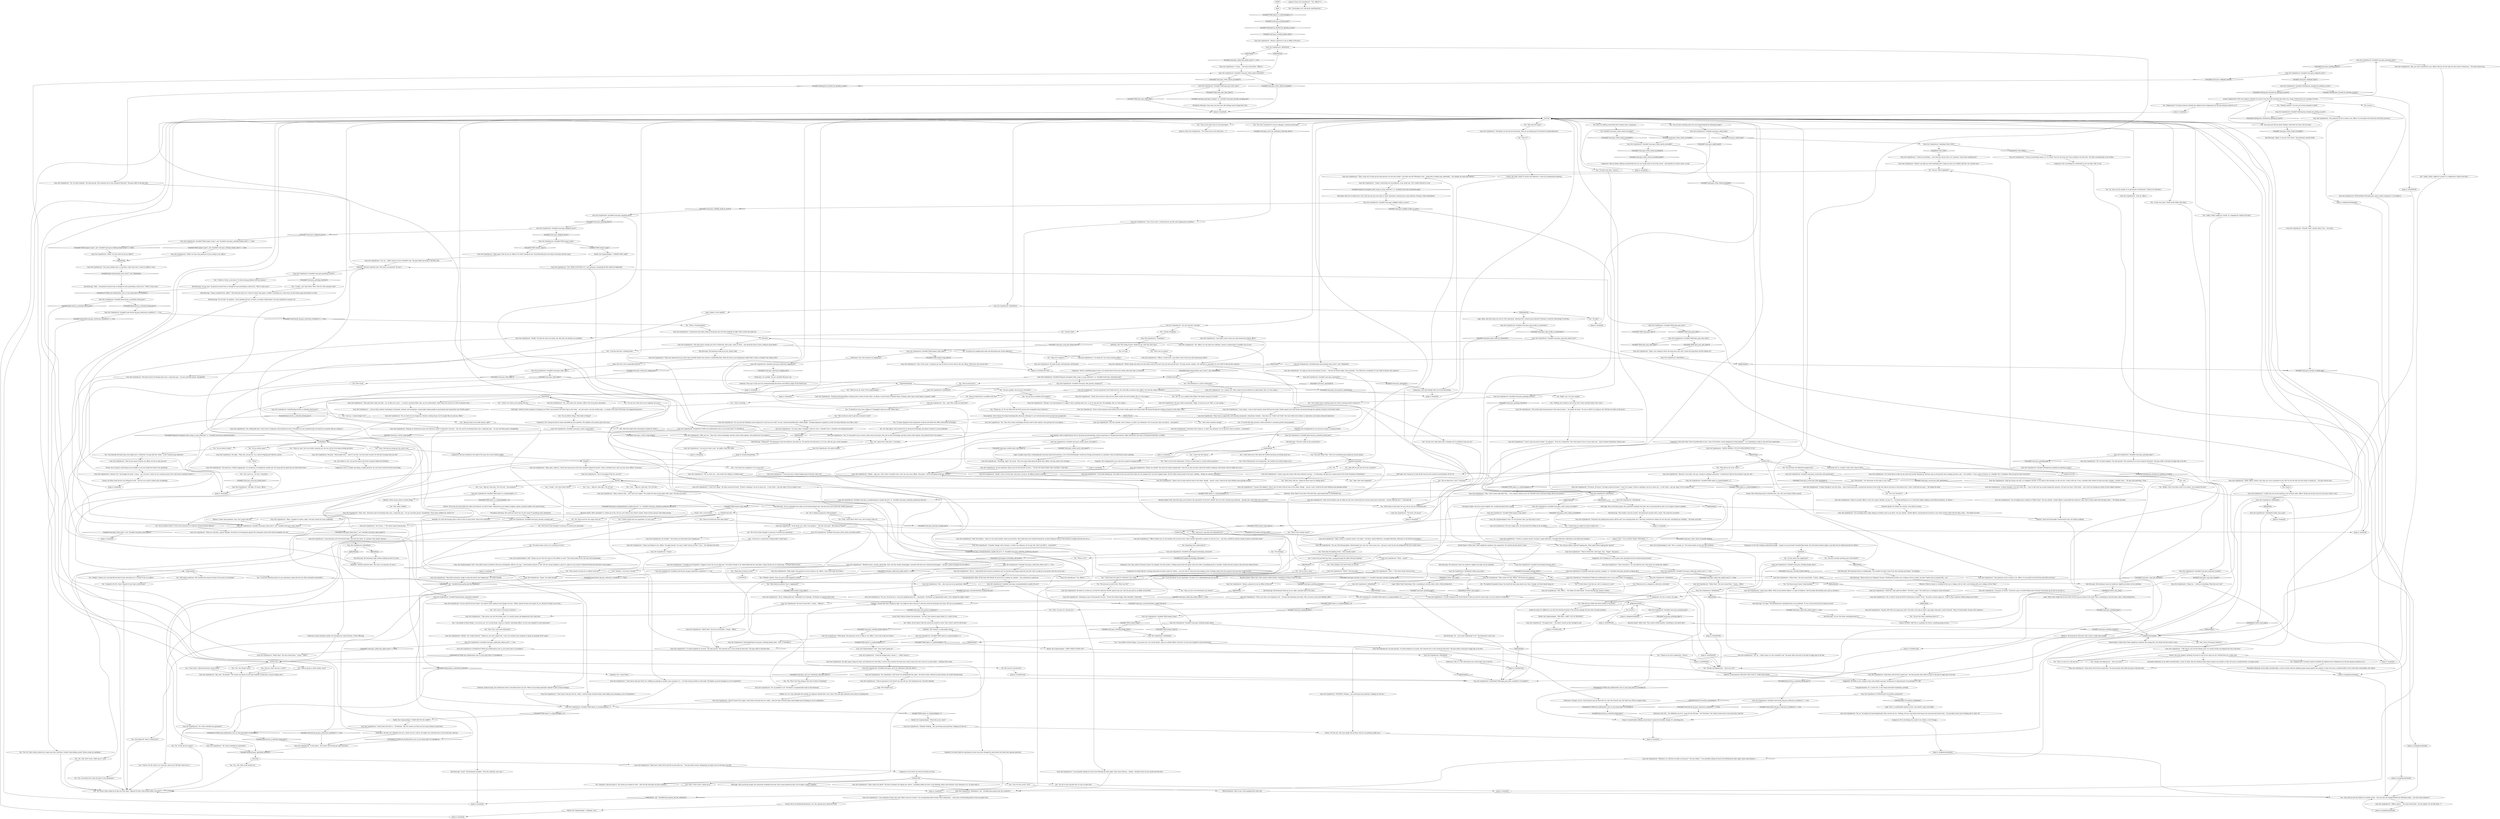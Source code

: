 # WESTCOAST / GARY
# Gary the Cryptofascist is a friend of Morell's. Also trying to find the cryptid. Wears armour stolen from the hanged man under his clothes. Has Man from Hjelmdall books etc.
# ==================================================
digraph G {
	  0 [label="START"];
	  1 [label="input"];
	  2 [label="You: \"I would -- but I don't know *how*.\""];
	  3 [label="Gary, the Cryptofascist: \"Revachol used to be flaming rhino once, a long time ago...\" he says and then pauses, thoughtfully."];
	  4 [label="Morell, the Cryptozoologist: \"GARY! WHAT'S GOING ON?!\""];
	  5 [label="Lena, the Cryptozoologist's wife: \"Shame on you! Give the cuirass to the officer at once!\" The woman looks at you, her eyes soft and pleading."];
	  6 [label="Kim Kitsuragi: \"It's okay.\" The lieutenant jots something down in his notebook. \"It was a loose end and you're tying it up now.\""];
	  7 [label="Gary, the Cryptofascist: The man simply nods, his long blond hair falling on his shoulders."];
	  8 [label="Gary, the Cryptofascist: \"Okay, but... I told you everything. What else can I say?\""];
	  9 [label="Logic: But how is this combustible fluid lit?"];
	  10 [label="Kim Kitsuragi: The lieutenant sighs without looking up from his notes."];
	  11 [label="Jump to: [You: \"\"So you deliver things. What kinds...\"]"];
	  12 [label="Gary, the Cryptofascist: \"I'm doing all I can in this economy, officer.\""];
	  13 [label="You: \"The lieutenant is a native of Revachol.\""];
	  14 [label="troubledhub"];
	  15 [label="Gary, the Cryptofascist: He smiles broadly."];
	  16 [label="Gary, the Cryptofascist: \"You heard me. I deliver topping pies. It's temporary. I'm looking for another job. Not many jobs for good men out there these days.\""];
	  17 [label="You: \"I don't buy this theory.\""];
	  18 [label="You: \"I think I broke into your apartment. I'm very sorry.\""];
	  19 [label="You: \"I saw the poster in your apartment. You know, I'm a Hjelmdallermann fan myself.\""];
	  20 [label="Composure: As he lowers his tone he hunches his back."];
	  21 [label="Gary, the Cryptofascist: \"Of course, of course.\" He forces a grin, no doubt hiding some *colossal* anal beads up his butt as he does so."];
	  22 [label="Gary, the Cryptofascist: \"I knew you'd figure it out, officer.\" He sighs heavily. \"I'm sorry I didn't tell you at once. I was...\" He unbuttons the shirt."];
	  23 [label="Gary, the Cryptofascist: \"Meatless bacon, avocado, glazed figs, basil, and tiny chunks of pineapple, seasoned with lime zest, freshly ground pepper -- and just a pinch of paprika for the officer!\""];
	  24 [label="Jump to: [mainhub]"];
	  25 [label="Logic: Yellow Man? Might this be the owner of that mug you found in the trash? This is something to ask him about, after a little probing first..."];
	  26 [label="Gary, the Cryptofascist: Variable[\"coast.gary_midgreet_leave\"]"];
	  27 [label="Variable[\"coast.gary_midgreet_leave\"]", shape=diamond];
	  28 [label="!(Variable[\"coast.gary_midgreet_leave\"])", shape=diamond];
	  29 [label="Gary, the Cryptofascist: Variable[\"TASK.inspect_traps\"]"];
	  30 [label="Variable[\"TASK.inspect_traps\"]", shape=diamond];
	  31 [label="!(Variable[\"TASK.inspect_traps\"])", shape=diamond];
	  32 [label="Gary, the Cryptofascist: \"Hello again! How do you do, officer? I'm *still* waiting for Mr. F-ing Field Research over there to be done with his traps.\""];
	  33 [label="Gary, the Cryptofascist: \"Dark times will do that to good men.\" He nods gravely, then shifts his gaze to the floor tiles."];
	  34 [label="Gary, the Cryptofascist: \"I like nature, just not this bloody coast. It's mostly drunks and degenerates that come here.\""];
	  35 [label="Jump to: [midgreetwhirlinghub]"];
	  36 [label="You: \"Do you know anything about the man hanged behind the Whirling-in-Rags?\""];
	  37 [label="You: \"I don't know. I liked the previous racists better.\""];
	  38 [label="Untitled hub"];
	  39 [label="You: \"Honestly, I feel bad about it. The article you wanted to write -- don't let this dissuade you from writing it.\""];
	  40 [label="You: \"Try not to shit yourself Gary. It's just an open door.\""];
	  41 [label="Gary, the Cryptofascist: \"Of course. Of course.\" He looks around nervously. \"I won't do it again. If there's anything I can do to assist you -- or the Union -- just ask, okay? I'll try to help if I can.\""];
	  42 [label="Drama: We're not detecting falsehoods, sire. He's gearing up to admit the truth."];
	  43 [label="Lena, the Cryptozoologist's wife: \"Gary didn't mean to interfere with your investigation, officers, he's just... thick headed and poor as dirt. But he's always helped us, given us a place to stay. And he's followed Morell into god knows what jungles...\""];
	  44 [label="Gary, the Cryptofascist: \"I always thought it was the Union, but... I sure as hell won't go around saying that anymore. You have my word. I don't know -- and I won't be running my mouth on this subject anymore.\""];
	  45 [label="Endurance: I'm satisfied. Are you satisfied? Because I am."];
	  46 [label="Kim Kitsuragi: \"Using a standard form, officer.\" The lieutenant pulls out a sheet of carbon copy paper, scribbles something on it, then tears out the bottom page and hands it to Gary."];
	  47 [label="Gary, the Cryptofascist: \"I'm sorry, okay? I thought I could cut costs. I shouldn't have. I shouldn't have disgraced myself.\""];
	  48 [label="Gary, the Cryptofascist: Variable[\"coast.gary_halflight_broke_in_scare\"]"];
	  49 [label="Variable[\"coast.gary_halflight_broke_in_scare\"]", shape=diamond];
	  50 [label="!(Variable[\"coast.gary_halflight_broke_in_scare\"])", shape=diamond];
	  51 [label="Gary, the Cryptofascist: Variable[\"coast.gary_logic_broke_in_connection\"]"];
	  52 [label="Variable[\"coast.gary_logic_broke_in_connection\"]", shape=diamond];
	  53 [label="!(Variable[\"coast.gary_logic_broke_in_connection\"])", shape=diamond];
	  54 [label="Jump to: [muginformationhub]"];
	  55 [label="Gary, the Cryptofascist: \"Of course. Of course.\""];
	  56 [label="Rhetoric: Sounds like some conspiracy topic. You might be able to discuss it with him when the lieutenant isn't here. *If* you can remember it."];
	  57 [label="Gary, the Cryptofascist: SetVariableValue(\"coast.gary_whirling_thanks_done\", true) --[[ Variable[ ]]"];
	  58 [label="Gary, the Cryptofascist: Variable[\"coast.gary_white_check_succeeded\"]"];
	  59 [label="Variable[\"coast.gary_white_check_succeeded\"]", shape=diamond];
	  60 [label="!(Variable[\"coast.gary_white_check_succeeded\"])", shape=diamond];
	  61 [label="Jump to: [mainhub]"];
	  62 [label="You: \"Do you deliver drugs?\""];
	  63 [label="Logic: It makes sense that a technologically advanced nation that produces a lot of *microtechnology* would have foreign governments as customers. That in itself doesn't prove anything."];
	  64 [label="Gary, the Cryptofascist: He leans in so close you can feel his lukewarm breath against your jaw. \"Just do your part as an officer of the RCM.\""];
	  65 [label="You: \"Mr. Claire must be very angry with you.\""];
	  66 [label="Gary, the Cryptofascist: CheckItem(\"yellow_man_mug\")"];
	  67 [label="CheckItem(\"yellow_man_mug\")", shape=diamond];
	  68 [label="!(CheckItem(\"yellow_man_mug\"))", shape=diamond];
	  69 [label="You: \"I am...\" (Rip out a fine slip.) \"For 20 reál.\""];
	  70 [label="Gary, the Cryptofascist: \"I told you everything -- I just took the cuirass that's all. I promise. I don't know anything else.\""];
	  71 [label="You: Let it go."];
	  72 [label="You: \"Yes! Our *lucky* racist.\""];
	  73 [label="Untitled hub (02)"];
	  74 [label="Kim Kitsuragi: \"The weather vane has turned,\" the lieutenant remarks with a smirk. \"He cannot be un-turned.\""];
	  75 [label="Gary, the Cryptofascist: Variable[\"TASK.report_to_cryptozoologists_1\"]"];
	  76 [label="Variable[\"TASK.report_to_cryptozoologists_1\"]", shape=diamond];
	  77 [label="!(Variable[\"TASK.report_to_cryptozoologists_1\"])", shape=diamond];
	  78 [label="Jump to: [Untitled hub]"];
	  79 [label="Lena, the Cryptozoologist's wife: \"He's a scaredy cat.\" The woman looks at Gary, her eyes motherly."];
	  80 [label="Gary, the Cryptofascist: \"Most of the Seolites may be shifty, but the ones in Revachol have always been loyal to Revachol -- and the Suzerain too. I...\" He trails off."];
	  81 [label="Jump to: [mainhub]"];
	  82 [label="Gary, the Cryptofascist: IsTHCPresent(\"revacholian_nationhood\")"];
	  83 [label="IsTHCPresent(\"revacholian_nationhood\")", shape=diamond];
	  84 [label="!(IsTHCPresent(\"revacholian_nationhood\"))", shape=diamond];
	  85 [label="Gary, the Cryptofascist: \"Then I came out to clean up the rags because *no one else would*. I put them into the Whirling's trash -- along with a broken mug, admittedly...\" He changes his mind mid-sentence."];
	  86 [label="You: \"Gary, do you know how to turn back time?\""];
	  87 [label="Endurance: But still... he's definitely one of us. Longs for the Old Days - the *Old Ways*. He's likely to know how to turn back time. Ask him!"];
	  88 [label="Gary, the Cryptofascist: \"I mean…\" He turns toward Kim. \"Officers.\""];
	  89 [label="You: \"That's not an answer.\""];
	  90 [label="You: \"Thank you, sir. It's not often that the RCM receives the recognition that it deserves.\""];
	  91 [label="You: \"Do you deliver guns?\""];
	  92 [label="You: \"What?\""];
	  93 [label="You: \"I think I see where you're going with this...\""];
	  94 [label="Gary, the Cryptofascist: \"And keep an eye on that partner of yours.\" He lets the silence linger, then concludes: \"Good talk.\""];
	  95 [label="mughub"];
	  96 [label="You: \"I can *see* you recognize it. It's in your eyes.\""];
	  97 [label="Drama: He is trying to avoid lying to you outright in case you really have been to his apartment."];
	  98 [label="You: \"Still seems suspicious. Did I mention the mug was found at the scene of a lynching?\""];
	  99 [label="Kim Kitsuragi: \"Disgraced?\" The lieutenant raises his eyebrows and looks up. \"No need for the histrionics, sir. It was, after all, just a trash container.\""];
	  100 [label="You: \"Yes, he insisted that I open the door to your apartment.\""];
	  101 [label="You: [Leave.]"];
	  102 [label="midgreetreedshub"];
	  103 [label="Gary, the Cryptofascist: Variable[\"coast.gary_midgreet_leave\"]"];
	  104 [label="Variable[\"coast.gary_midgreet_leave\"]", shape=diamond];
	  105 [label="!(Variable[\"coast.gary_midgreet_leave\"])", shape=diamond];
	  106 [label="Jump to: [mainhub]"];
	  107 [label="Morell, the Cryptozoologist: \"What did you do, Gary?\""];
	  108 [label="Gary, the Cryptofascist: \"Hey, man.\" He blushes. \"All I meant was there are not many Seolites around here. I'm just stating a fact.\""];
	  109 [label="You: \"Why did you lie to me, Gary?\""];
	  110 [label="You: \"Do you know who killed the hanged man?\""];
	  111 [label="Reaction Speed: There *probably* is a follow-up to this, but you can't think of any. Doesn't matter. Waste of time anyway. Gotta keep moving."];
	  112 [label="Gary, the Cryptofascist: Variable[\"TASK.open_gary_door_done\"]"];
	  113 [label="Variable[\"TASK.open_gary_door_done\"]", shape=diamond];
	  114 [label="!(Variable[\"TASK.open_gary_door_done\"])", shape=diamond];
	  115 [label="Gary, the Cryptofascist: Variable[\"TASK.open_gary_door\"]"];
	  116 [label="Variable[\"TASK.open_gary_door\"]", shape=diamond];
	  117 [label="!(Variable[\"TASK.open_gary_door\"])", shape=diamond];
	  118 [label="Gary, the Cryptofascist: \"Okay, I deserve that -- and I won't do it again.\" He accepts the slip of copy paper with a bow. \"You have my word.\""];
	  119 [label="Gary, the Cryptofascist: \"I was only cleaning up. I live right across the yard from where he was hanged and I saw him stripped naked. All the clothes lying around in the yard, smelling... People are animals, you know...\""];
	  120 [label="Gary, the Cryptofascist: Variable[\"coast.fascha_dq_gary_endurance_conmfirms\"] == true"];
	  121 [label="Variable[\"coast.fascha_dq_gary_endurance_conmfirms\"] == true", shape=diamond];
	  122 [label="!(Variable[\"coast.fascha_dq_gary_endurance_conmfirms\"] == true)", shape=diamond];
	  123 [label="Gary, the Cryptofascist: \"The flames are not just for decoration. They are an integral part of the beast's mating behaviour.\""];
	  124 [label="You: \"How so?\""];
	  125 [label="Gary, the Cryptofascist: IsKimHere()"];
	  126 [label="IsKimHere()", shape=diamond];
	  127 [label="!(IsKimHere())", shape=diamond];
	  128 [label="You: \"You said you'd tell me about Seolites, when Kim isn't here. He isn't here.\""];
	  129 [label="Gary, the Cryptofascist: \"That's not what I was implying at all...\" He eyes the lieutenant nervously. \"But, of course, you're just kidding, officer.\""];
	  130 [label="Gary, the Cryptofascist: \"Even as Seol remains closed off from the world, Seolite agents have been slowly advancing through the echelons of power on the other isolae.\""];
	  131 [label="Gary, the Cryptofascist: \"They come as apparently well-meaning immigrants. Sometimes students -- they learn our *violin* and *cello*. But more often tech workers in cybernetics and similar advanced industries.\""];
	  132 [label="Gary, the Cryptofascist: Variable[\"coast.gary_seolite_encyc_seol_export\"]"];
	  133 [label="Variable[\"coast.gary_seolite_encyc_seol_export\"]", shape=diamond];
	  134 [label="!(Variable[\"coast.gary_seolite_encyc_seol_export\"])", shape=diamond];
	  135 [label="Gary, the Cryptofascist: \"Please, be careful!\" He waves his hands energetically. \"Don't let on that you know about the Seolite Conspiracy. Who knows what he might do to you...\""];
	  136 [label="Gary, the Cryptofascist: \"Officer, please...\" He raises both hands. \"Let me explain. It's not like *that...*\""];
	  137 [label="Gary, the Cryptofascist: \"So I can use the Whirling's trash compactor to store my own stuff,\" he says, bowing shamefully like a fallen knight. \"Garbage disposal is expensive as hell, the damn Himeans run it like a mob...\""];
	  138 [label="Perception (Hearing): Once more you hear that odd clicking sound coming from Gary."];
	  139 [label="Gary, the Cryptofascist: \"In my home, yes, when I was going to...\" His face turns pale. \"How did you *know?*\""];
	  140 [label="Gary, the Cryptofascist: \"How...?\" The colour drains from his face."];
	  141 [label="You: \"Just doing Mr. Claire a small favour.\""];
	  142 [label="You: \"To explode the gender binary. You should be more open about your views, though. Let those beads hang out.\""];
	  143 [label="Rhetoric: What he means is: working on the case is taking a toll on *you*, and working with you is taking a toll on *him*."];
	  144 [label="You: \"Yummm. I can taste it already!\""];
	  145 [label="Gary, the Cryptofascist: \"Enjoy.\" He smiles broadly."];
	  146 [label="Gary, the Cryptofascist: \"I'm just waiting for my friend Morell to finish up with his insect traps so we can return to civilization.\""];
	  147 [label="Gary, the Cryptofascist: He turns toward Kim. \"I mean... *officers*.\""];
	  148 [label="You: [Leave.]"];
	  149 [label="Reaction Speed: Yellow Man! That sounds awfully familiar. Something to ask about later?"];
	  150 [label="You: \"Drunks and degenerates -- that's my crew!\""];
	  151 [label="You: \"Not a lover of the great outdoors?\""];
	  152 [label="You: \"I can buy into that. A flaming rhino.\""];
	  153 [label="You: \"Are you, Gary? Are you a racist?\""];
	  154 [label="Savoir Faire: Return without the lieutenant -- for this? Your balance organ thinks it's a waste of time."];
	  155 [label="Composure: Yes. Like a piece of ceramic armour, for example. One that makes a clicking sound when the plates meet each other, resembling pearls or marbles. Stolen from the corpse in the yard near where he lives."];
	  156 [label="Authority: *Serious* question time. This man is no innocent. No one is."];
	  157 [label="Gary, the Cryptofascist: Variable[\"coast.gary_conceptualization_cryptid_tell_me\"]"];
	  158 [label="Variable[\"coast.gary_conceptualization_cryptid_tell_me\"]", shape=diamond];
	  159 [label="!(Variable[\"coast.gary_conceptualization_cryptid_tell_me\"])", shape=diamond];
	  160 [label="Authority: See? He's being evasive. Shake him up, show him who's boss."];
	  161 [label="Rhetoric: He pronounces 'Revachol' with a hard k, unlike other people."];
	  162 [label="Perception (Hearing): The sound you heard was not the sound of something easily abandoned."];
	  163 [label="You: \"All right.\""];
	  164 [label="Composure: He's not feeling too comfortable in his own skin. Odd, I'd say."];
	  165 [label="You: \"Okay. Then what happened?\""];
	  166 [label="Gary, the Cryptofascist: \"Exactly! That's exactly what it was -- civic duty.\""];
	  167 [label="Gary, the Cryptofascist: Variable[\"coast.gary_endurance_topping_pie\"]"];
	  168 [label="Variable[\"coast.gary_endurance_topping_pie\"]", shape=diamond];
	  169 [label="!(Variable[\"coast.gary_endurance_topping_pie\"])", shape=diamond];
	  170 [label="Gary, the Cryptofascist: \"Yellow Man!\" He turns toward Kim. \"I mean... officer.\""];
	  171 [label="Gary, the Cryptofascist: Variable[\"coast.fascha_dq_gary_endurance_conmfirms\"] == true"];
	  172 [label="Variable[\"coast.fascha_dq_gary_endurance_conmfirms\"] == true", shape=diamond];
	  173 [label="!(Variable[\"coast.fascha_dq_gary_endurance_conmfirms\"] == true)", shape=diamond];
	  174 [label="You: Why's he shifting around like that? Analyze Gary's composure."];
	  175 [label="You: Variable[\"coast.gary_white_check_succeeded\"]"];
	  176 [label="Variable[\"coast.gary_white_check_succeeded\"]", shape=diamond];
	  177 [label="!(Variable[\"coast.gary_white_check_succeeded\"])", shape=diamond];
	  178 [label="You: \"I'm into cryptids. Do you have a favourite?\""];
	  179 [label="You: \"What do you do, then? If not cryptozoology?\""];
	  180 [label="Encyclopedia: Seol is indeed famous for its advanced microtechnology, and for exporting it to foreign governments. Kijion Eendracht, the owner of Eendracht Airworks, is Seolite..."];
	  181 [label="Gary, the Cryptofascist: \"...and use their superior technology to blackmail, mislead, and manipulate, turning high-ranking people in government and corporations into Seolite agents.\""];
	  182 [label="You: \"Is this your mug?\" (Hold up the Yellow Man Mug.)"];
	  183 [label="Empathy: He's disappointed in you and sees no point of arguing further."];
	  184 [label="You: \"Alright, I believe you. You look like the kind of man who knows it's a *crime* to lie to an officer.\""];
	  185 [label="You: \"That clinking I just heard when you moved.\""];
	  186 [label="You: \"Have you found your door open lately?\""];
	  187 [label="Gary, the Cryptofascist: Variable[\"coast.gary_white_check_succeeded\"]"];
	  188 [label="Variable[\"coast.gary_white_check_succeeded\"]", shape=diamond];
	  189 [label="!(Variable[\"coast.gary_white_check_succeeded\"])", shape=diamond];
	  190 [label="You: \"No, I did. Took a look around, too.\""];
	  191 [label="You: \"No, *I* did, per his request.\""];
	  192 [label="Gary, the Cryptofascist: Variable[\"yard.hanged_technologic_advanced\"]"];
	  193 [label="Variable[\"yard.hanged_technologic_advanced\"]", shape=diamond];
	  194 [label="!(Variable[\"yard.hanged_technologic_advanced\"])", shape=diamond];
	  195 [label="Gary, the Cryptofascist: \"But, officer…\" He shakes his head slowly. \"I'm not wearing any women's clothes.\""];
	  196 [label="Gary, the Cryptofascist: \"Good one. Yeah, good one officer.\" He forces a grin. \"You really have a courageous sense of humour.\""];
	  197 [label="Lena, the Cryptozoologist's wife: \"Gary, what's going on?\""];
	  198 [label="Gary, the Cryptofascist: \"Dark times will do that to good men.\" He nods gravely, then shifts his gaze to the pile of soggy logs at his feet."];
	  199 [label="Gary, the Cryptofascist: Variable[\"TASK.inspect_traps\"]"];
	  200 [label="Variable[\"TASK.inspect_traps\"]", shape=diamond];
	  201 [label="!(Variable[\"TASK.inspect_traps\"])", shape=diamond];
	  202 [label="Gary, the Cryptofascist: Variable[\"whirling.lena_thanked_for_getting_m_back\"]"];
	  203 [label="Variable[\"whirling.lena_thanked_for_getting_m_back\"]", shape=diamond];
	  204 [label="!(Variable[\"whirling.lena_thanked_for_getting_m_back\"])", shape=diamond];
	  205 [label="midgreetwhirlinghub"];
	  206 [label="Gary, the Cryptofascist: Variable[\"coast.gary_apartment\"]"];
	  207 [label="Variable[\"coast.gary_apartment\"]", shape=diamond];
	  208 [label="!(Variable[\"coast.gary_apartment\"])", shape=diamond];
	  209 [label="You: \"I am.\" (Rip out a fine slip.) \"For 250 reál -- the maximum.\""];
	  210 [label="You: \"I am...\" (Rip out a fine slip.) \"For 100 reál.\""];
	  211 [label="Gary, the Cryptofascist: Variable[\"TASK.report_to_cryptozoologists_1\"]"];
	  212 [label="Variable[\"TASK.report_to_cryptozoologists_1\"]", shape=diamond];
	  213 [label="!(Variable[\"TASK.report_to_cryptozoologists_1\"])", shape=diamond];
	  214 [label="Morell, the Cryptozoologist: \"WHAT DID YOU DO, GARY?!\""];
	  215 [label="Gary, the Cryptofascist: He looks around, half-ashamed, half-relieved."];
	  216 [label="Gary, the Cryptofascist: IsKimHere()"];
	  217 [label="IsKimHere()", shape=diamond];
	  218 [label="!(IsKimHere())", shape=diamond];
	  219 [label="Drama: An infant could see he's not telling the truth -- but he's too scared to admit more wrongdoing."];
	  220 [label="Half Light: Don't be so relieved yet, Gary. This bad cop may have been in *your* apartment, admiring your mug collection. Perhaps a little intimidation?"];
	  221 [label="mainhub"];
	  222 [label="Gary, the Cryptofascist: Variable[\"plaza.fascha_q_initiation_found_gary\"]"];
	  223 [label="Variable[\"plaza.fascha_q_initiation_found_gary\"]", shape=diamond];
	  224 [label="!(Variable[\"plaza.fascha_q_initiation_found_gary\"])", shape=diamond];
	  225 [label="Gary, the Cryptofascist: \"Always a pleasure to see an officer of the law!\""];
	  226 [label="Gary, the Cryptofascist: IsKimHere()"];
	  227 [label="IsKimHere()", shape=diamond];
	  228 [label="!(IsKimHere())", shape=diamond];
	  229 [label="Gary, the Cryptofascist: Variable[\"coast.gary_rhino_logic\"]"];
	  230 [label="Variable[\"coast.gary_rhino_logic\"]", shape=diamond];
	  231 [label="!(Variable[\"coast.gary_rhino_logic\"])", shape=diamond];
	  232 [label="You: \"Come on, man. You're not under suspicion yet, but you will be if you keep evading questions.\""];
	  233 [label="Gary, the Cryptofascist: \"Sure. If you want, I could get you one for free if we ever meet in the city, officer. Wheat free. Just ask me later.\""];
	  234 [label="Shivers: Every day, the wind shifts the reeds and whatever was left in them: tambourines and condom wrappers, plastic and glass bottles, the smell of decay."];
	  235 [label="Gary, the Cryptofascist: Variable[\"TASK.open_gary_door_done\"]"];
	  236 [label="Variable[\"TASK.open_gary_door_done\"]", shape=diamond];
	  237 [label="!(Variable[\"TASK.open_gary_door_done\"])", shape=diamond];
	  238 [label="You: \"I had to. For Mr. Claire. I'm a bad cop, I know, but I felt like I had to do it...\""];
	  239 [label="Gary, the Cryptofascist: \"But... why were you in my apartment, officer?\""];
	  240 [label="Gary, the Cryptofascist: \"Very generous of you to help us out, officer. I'm sure glad to be back from that little excursion.\""];
	  241 [label="Gary, the Cryptofascist: \"Hello again! Very generous of you to help us out, officer. I can't wait to get out of here.\""];
	  242 [label="Jump to: [LEAVEHUB]"];
	  243 [label="Inland Empire: Yellow Man? Feels significant somehow, him saying that. You should ask him about it, later..."];
	  244 [label="Gary, the Cryptofascist: \"Nothing! Nothing... just answering some questions. Helping out the law...\""];
	  245 [label="Gary, the Cryptofascist: \"I won't cause any more trouble,\" he whispers. \"I'll be Mr. Cooperation. The Union doesn't have to worry about me -- they're honest Vacholieres. Honest men.\""];
	  246 [label="Kim Kitsuragi: \"Great.\" The lieutenant mumbles. \"First the sandwich, now a pie...\""];
	  247 [label="Gary, the Cryptofascist: \"Because I was weak.\" He says, staring at nothing in particular. \"I should have told you the moment I saw you, but...\""];
	  248 [label="Gary, the Cryptofascist: IsKimHere()"];
	  249 [label="IsKimHere()", shape=diamond];
	  250 [label="!(IsKimHere())", shape=diamond];
	  251 [label="Logic: The *stupid* way?"];
	  252 [label="Gary, the Cryptofascist: \"Whooh,\" he's visibly relieved. \"Thank you, you won't regret this. I won't use another man's property to dump my garbage *ever* again.\""];
	  253 [label="Gary, the Cryptofascist: IsKimHere()"];
	  254 [label="IsKimHere()", shape=diamond];
	  255 [label="!(IsKimHere())", shape=diamond];
	  256 [label="Gary, the Cryptofascist: \"All right. Of course, officer.\""];
	  257 [label="Gary, the Cryptofascist: \"Hello! I'm Gary. How do you do, officer?\""];
	  258 [label="Jump to: [Gary, the Cryptofascist: \"\"Do I know how to turn back time......\"]"];
	  259 [label="Gary, the Cryptofascist: \"Yeah, well -- Revachol used to be flaming rhino once, a long time ago...\" he says and then pauses, thoughtfully. \"That seems unlikely too, doesn't it?\""];
	  260 [label="Jump to: [cryptozoologisthub]"];
	  261 [label="You: \"It seems dangerous that immigrants would go into fields that affect information technology.\""];
	  262 [label="Gary, the Cryptofascist: Variable[\"coast.gary_courier_comp_lying\"]"];
	  263 [label="Variable[\"coast.gary_courier_comp_lying\"]", shape=diamond];
	  264 [label="!(Variable[\"coast.gary_courier_comp_lying\"])", shape=diamond];
	  265 [label="Gary, the Cryptofascist: \"You're not going to fine me, are you?\""];
	  266 [label="You: \"How did you get into the trash container?\""];
	  267 [label="Jump to: [muginformationhub]"];
	  268 [label="Gary, the Cryptofascist: \"What... sound?\""];
	  269 [label="You: \"And you're a big Man from Hjelmdall fan?\""];
	  270 [label="You: \"Mr. Evrart Claire thought it necessary to unlock your apartment.\""];
	  271 [label="Gary, the Cryptofascist: \"I don't pray, officer. Faith in non-existent helpers is a sign of weakness. Not for proper Revacholian men such as ourselves.\""];
	  272 [label="Kim Kitsuragi: The lieutenant leans in confidentially. \"You wouldn't be able to hear if he were wearing anal beads,\" he whispers."];
	  273 [label="Gary, the Cryptofascist: \"I took the hanged man's cuirass. I... I didn't mean to.\""];
	  274 [label="Gary, the Cryptofascist: \"Revachol's protectors ought to enjoy Revachol's best topping pie!\" He smiles broadly."];
	  275 [label="Gary, the Cryptofascist: \"YOU WERE SUPPOSED TO!\" Gary grimaces, examining the dirt under his fingernails."];
	  276 [label="Drama: This man respects authority too much to see you for what you are. Pretend thou art a sober man!"];
	  277 [label="Kim Kitsuragi: \"At any rate,\" he gestures toward Gary as though he were presenting a work of art, \"*this* is that racist.\""];
	  278 [label="Gary, the Cryptofascist: Variable[\"coast.gary_asked_mug\"]"];
	  279 [label="Variable[\"coast.gary_asked_mug\"]", shape=diamond];
	  280 [label="!(Variable[\"coast.gary_asked_mug\"])", shape=diamond];
	  281 [label="Untitled hub"];
	  282 [label="Gary, the Cryptofascist: \"I'll explain later...\" He doesn't muster up the strength to yell."];
	  283 [label="Conceptualization: After all this time with Morell, he must have an opinion on cryptids -- this could lead to a good one."];
	  284 [label="Conceptualization: It's a secret rite. A very fringe-nationalist handshake, probably."];
	  285 [label="Jump to: [mainhub]"];
	  286 [label="Kim Kitsuragi: \"It's 50 reál,\" he explains. \"You're getting off easy. In return, we expect *information*. You have questions to answer, sir.\""];
	  287 [label="Gary, the Cryptofascist: \"I don't know what got *into* me. Stuffing my garbage in another man's property, it's... I've been having trouble at work lately. The Kojkos are price dumping us out of competition.\""];
	  288 [label="Jump to: [mainhub]"];
	  289 [label="Jump to: [mainhub]"];
	  290 [label="Gary, the Cryptofascist: Variable[\"coast.gary_mug_hub_reached\"]"];
	  291 [label="Variable[\"coast.gary_mug_hub_reached\"]", shape=diamond];
	  292 [label="!(Variable[\"coast.gary_mug_hub_reached\"])", shape=diamond];
	  293 [label="Endurance: Oh yeah, he's definitely one of us. Smart one too, tactical. He might very well know how to turn back time. Ask him!"];
	  294 [label="You: \"What's that strange sound?\""];
	  295 [label="Jump to: [Gary, the Cryptofascist: \"\"Yes, officer?\"\"]"];
	  296 [label="Gary, the Cryptofascist: His eyes widen momentarily. \"Right, of course you are. Well, as I was saying...\""];
	  297 [label="You: \"Do you deliver letters to the secret mistresses of corporate and government officials?\""];
	  298 [label="Suggestion: He's thinking of a way to gain some advantage from his embarrassing situation."];
	  299 [label="Gary, the Cryptofascist: \"In the meantime, keep an eye on that partner of yours...\" He lets the silence linger, then concludes: \"Good talk.\""];
	  300 [label="Gary, the Cryptofascist: \"I haven't the slightest. There's lots of weird stuff out here in the reeds, though -- insects, trash. Could be the wind shifting some garbage nearby.\""];
	  301 [label="Gary, the Cryptofascist: \"Hello! I'm Gary. Very generous of you to help us out, officer.\""];
	  302 [label="Composure: That shirt looks *very* uncomfortable on him. Look at the buttons, barely keeping that thing together -- as if something is ready to *rip out* from underneath."];
	  303 [label="Composure: Is he? He's looking comfortable enough -- maybe it was just beads? Sounded like beads. But what kind of beads might a man like Gary be hiding beneath his clothes?"];
	  304 [label="beadshub"];
	  305 [label="Kim Kitsuragi: \"Please excuse my colleague's humour. Working this murder case is taking a toll on us both. You don't *quite* have to answer that -- yet.\""];
	  306 [label="You: \"To feel closer to the fair sex. Ain't no shame in it, man!\""];
	  307 [label="Gary, the Cryptofascist: \"I like nature, just not this bloody coast. It's mostly drunks and degenerates that come here.\""];
	  308 [label="Gary, the Cryptofascist: IsKimHere()"];
	  309 [label="IsKimHere()", shape=diamond];
	  310 [label="!(IsKimHere())", shape=diamond];
	  311 [label="Gary, the Cryptofascist: He nods gravely. \"I've been tempted on occasion. But someone has to stay strong for Revachol.\" His gaze shifts to the pile of soggy logs at his feet."];
	  312 [label="Gary, the Cryptofascist: \"That's basically it. I'm a pie delivery man. How about we change the subject?\""];
	  313 [label="finehub"];
	  314 [label="Gary, the Cryptofascist: \"I told you everything I know, sir. I'm *truly* sorry for the mug, but I have nothing to do with that.\" He shifts uncomfortably in his clothes."];
	  315 [label="You: \"Will you grant us three wishes, Gary?\""];
	  316 [label="Gary, the Cryptofascist: \"Only the cuirass was left, so I stripped it off him. It was early in the morning, no one saw me. I took it with me. It was a mistake. Had I known it'd give you guys' trouble, I wouldn't have...\" His lips start quivering. \"Fuck...\""];
	  317 [label="Rhetoric: They were thoroughly *conservative* men, he realizes suddenly."];
	  318 [label="Gary, the Cryptofascist: Variable[\"coast.gary_scared_him_with_apartment\"]"];
	  319 [label="Variable[\"coast.gary_scared_him_with_apartment\"]", shape=diamond];
	  320 [label="!(Variable[\"coast.gary_scared_him_with_apartment\"])", shape=diamond];
	  321 [label="Gary, the Cryptofascist: \"I always thought it was the Union... some Union hard-asses. Lynched him because of the strike. But almost everyone in town knows that. I wish I could tell you more...\" He shakes his head."];
	  322 [label="You: Never mind."];
	  323 [label="Half Light: This scared him proper. He's positively *melting* from fear. Has to prop himself up with a lot of anger to keep it together."];
	  324 [label="Jump to: [mainhub]"];
	  325 [label="Gary, the Cryptofascist: \"Yellow Man!\" He turns toward Kim. \"I mean... officer.\""];
	  326 [label="Gary, the Cryptofascist: \"A rhinoceros that looks ordinary during the day, but burns brightly by night. Well, at least the males do.\""];
	  327 [label="You: \"Sounds intriguing.\""];
	  328 [label="You: \"Sounds shady.\""];
	  329 [label="Gary, the Cryptofascist: \"Sometimes.\""];
	  330 [label="You: \"I'm listening.\""];
	  331 [label="You: \"Right, sure. You were saying?\""];
	  332 [label="You: \"That seems harmless enough.\""];
	  333 [label="You: \"I'm not sure I like what you're implying, but go on.\""];
	  334 [label="You: \"So, Gary, you live nearby. In an apartment in Martinaise?\" (Point in its direction.)"];
	  335 [label="Gary, the Cryptofascist: \"How do you mean? Forgive me, officer, but we've only just met.\""];
	  336 [label="Gary, the Cryptofascist: \"I know a guy who works with trash collection services -- CS Municipal. He gave me a master key for the trash containers of Martinaise.\""];
	  337 [label="Gary, the Cryptofascist: Variable[\"TASK.inspect_traps\"]  and  Variable[\"coast.gary_whirling_thanks_done\"] == false"];
	  338 [label="Variable[\"TASK.inspect_traps\"]  and  Variable[\"coast.gary_whirling_thanks_done\"] == false", shape=diamond];
	  339 [label="!(Variable[\"TASK.inspect_traps\"]  and  Variable[\"coast.gary_whirling_thanks_done\"] == false)", shape=diamond];
	  340 [label="Gary, the Cryptofascist: \"Sure do, officer.\""];
	  341 [label="Composure: Okay, he keeps shifting uncomfortably, but you can't make head or tail of this sound -- and honestly it's rude to stare, so stop."];
	  342 [label="You: \"Yeah, I'm more of a city boy too.\""];
	  343 [label="You: \"Nobody's perfect. I'm sure you've been tempted to drink.\""];
	  344 [label="Gary, the Cryptofascist: \"Hello, officer! Name's Gary. Boy, am I ever so grateful to you! But I'm not the only one who wants to thank you...\" He nods toward Lena."];
	  345 [label="You: \"Degenerates? I've been trained to identify the slightest hint of degeneracy by the pre-eminent authority on it.\""];
	  346 [label="Gary, the Cryptofascist: CheckItem(\"shirt_t500\")"];
	  347 [label="CheckItem(\"shirt_t500\")", shape=diamond];
	  348 [label="!(CheckItem(\"shirt_t500\"))", shape=diamond];
	  349 [label="Gary, the Cryptofascist: \"Whatever it is, tell him I'm silent as the grave.\" The man thinks. \"I was probably talking too loud in the Whirling the other night, about some theories...\""];
	  350 [label="Gary, the Cryptofascist: \"I was probably talking too loud in the Whirling the other night, about some theories... Stupid... Shouldn't have run my mouth loud like that.\""];
	  351 [label="Gary, the Cryptofascist: Variable[\"TASK.report_to_cryptozoologists_1\"]"];
	  352 [label="Variable[\"TASK.report_to_cryptozoologists_1\"]", shape=diamond];
	  353 [label="!(Variable[\"TASK.report_to_cryptozoologists_1\"])", shape=diamond];
	  354 [label="Gary, the Cryptofascist: Variable[\"coast.gary_conceptualization_cryptid_tell_me\"]  or  Variable[\"coast.gary_authority_profession_tell_me\"]"];
	  355 [label="Variable[\"coast.gary_conceptualization_cryptid_tell_me\"]  or  Variable[\"coast.gary_authority_profession_tell_me\"]", shape=diamond];
	  356 [label="!(Variable[\"coast.gary_conceptualization_cryptid_tell_me\"]  or  Variable[\"coast.gary_authority_profession_tell_me\"])", shape=diamond];
	  357 [label="Rhetoric: Super solid argument, Gary. Can't argue with that."];
	  358 [label="Composure: He's not feeling very comfy in his clothes, is he? Strange..."];
	  359 [label="Gary, the Cryptofascist: \"And I'll *never* do it again. I don't know what got into me, really... work has been stressful lately. Damn Kojkos price dumping us out of competition.\""];
	  360 [label="Jump to: [mainhub]"];
	  361 [label="You: \"You were *surprised* to see my colleague, Lieutenant Kitsuragi.\""];
	  362 [label="rhinohub"];
	  363 [label="Gary, the Cryptofascist: Variable[\"coast.gary_rhino_burn\"]  and  Variable[\"coast.gary_rhino_males\"]"];
	  364 [label="Variable[\"coast.gary_rhino_burn\"]  and  Variable[\"coast.gary_rhino_males\"]", shape=diamond];
	  365 [label="!(Variable[\"coast.gary_rhino_burn\"]  and  Variable[\"coast.gary_rhino_males\"])", shape=diamond];
	  366 [label="You: \"Yes, sir, I'm a regular Dick Mullen. But better, because I'm *real*.\""];
	  367 [label="Gary, the Cryptofascist: \"Yes, it's the perfect way to create a false sense of security. They sell us fancy technology and then send in their experts, who pretend *not* to be experts...\""];
	  368 [label="Gary, the Cryptofascist: \"Well, you see... They sell us fancy technology and then send in their experts, who pretend not to be experts...\""];
	  369 [label="Gary, the Cryptofascist: \"They're wheat-free. And vegan. And... *huge*.\" He pauses."];
	  370 [label="Gary, the Cryptofascist: \"What do I look like, a pansy? Besides, that kind of cavorting goes against the community values that would strengthen our city.\""];
	  371 [label="Gary, the Cryptofascist: \"I may have had a similar-looking mug in the past, that's all.\""];
	  372 [label="worryhub"];
	  373 [label="Jump to: [mainhub]"];
	  374 [label="Logic: Yellow Man? Interesting. This is something to ask him about, after a little probing first..."];
	  375 [label="Kim Kitsuragi: The lieutenant raises his eyebrows slightly and takes out his notebook."];
	  376 [label="Kim Kitsuragi: The lieutenant raises his eyebrows slightly and takes out his notebook."];
	  377 [label="Jump to: [LEAVEHUB]"];
	  378 [label="Gary, the Cryptofascist: Variable[\"coast.gary_greeting_reaction\"]"];
	  379 [label="Variable[\"coast.gary_greeting_reaction\"]", shape=diamond];
	  380 [label="!(Variable[\"coast.gary_greeting_reaction\"])", shape=diamond];
	  381 [label="You: \"You wouldn't know anything about the victim's missing armour would you?\""];
	  382 [label="Jump to: [mainhub]"];
	  383 [label="Jump to: [Untitled hub (02)]"];
	  384 [label="Gary, the Cryptofascist: \"Is this about... the Union? Did the big man open the door?\""];
	  385 [label="Gary, the Cryptofascist: \"The article about the businesses? How does he know...\" He shakes his head. \"No way in *hell* I'm writing it now. Tell him I'm silent as the grave.\""];
	  386 [label="Empathy: This *shame* is surprisingly sincere."];
	  387 [label="Morell, the Cryptozoologist: \"Goddamit, Gary...\""];
	  388 [label="Gary, the Cryptofascist: He sighs again, hangs his head, and unbuttons his shirt fully. A cuirass that matches the dead man's boots comes into view. Soon it is in your hands -- smelling of his sweat."];
	  389 [label="Electrochemistry: Here we go. Start pumping that sweet info."];
	  390 [label="Drama: 'Tis true sire. This man simply did not know what he was getting caught up in."];
	  391 [label="Gary, the Cryptofascist: \"Maybe I can help you with something else? I keep my nose out of affairs like that. I'm a decent man.\""];
	  392 [label="Jump to: [mainhub]"];
	  393 [label="You: \"Yes-yes. What happened?\""];
	  394 [label="Endurance: Deep satisfying rumble runs through your small intestine. It feels affirming."];
	  395 [label="You: \"What's a Burning Rhino?\""];
	  396 [label="You: \"How does the lighting of this... fluid actually work?\""];
	  397 [label="cryptozoologisthub"];
	  398 [label="Gary, the Cryptofascist: \"Oh, yes, of course he is. I was just speaking about his... connections.\" He flashes an impenetrable smile. \"Let's change the subject, okay?\""];
	  399 [label="Gary, the Cryptofascist: \"It's a shame, too. What would we all do without law enforcement. But, as I was saying...\""];
	  400 [label="Encyclopedia: Seol is known for being technologically advanced, although it is not entirely known how far they have progressed."];
	  401 [label="You: \"It sounds like their presence could contribute to economic growth and prosperity.\""];
	  402 [label="Gary, the Cryptofascist: \"Yes, but consider: Seol is famous, or shall I say, *infamous*, for its spy tech. Don't you find it... convenient?\""];
	  403 [label="Gary, the Cryptofascist: \"Precisely. Seol is famous, or shall I say, infamous, for its spy tech. Don't you find it... convenient?\""];
	  404 [label="You: \"It's only logical. Seol is known for its advanced technology and exports whatever is most profitable.\""];
	  405 [label="Gary, the Cryptofascist: \"They play their violin and cello -- oh, we like your music! -- or work in unrelated fields, like, say, law enforcement, where they have access to a *lot* of sensitive data...\""];
	  406 [label="You: \"Oh, I guess that's okay then.\" (Conclude.)"];
	  407 [label="You: \"Gary, I feel like you bring out the racist in me.\""];
	  408 [label="Jump to: [mainhub]"];
	  409 [label="Gary, the Cryptofascist: \"Maybe... okay, yes. I did. I know I shouldn't have, and I am very sorry, officer.\" He pauses. \"You're not going to fine me, are you?\""];
	  410 [label="Suggestion: You're a simple cop asking a simple question. He can't beat around the bush much longer."];
	  411 [label="Gary, the Cryptofascist: Variable[\"backyard.gary_apartment_entered\"]"];
	  412 [label="Variable[\"backyard.gary_apartment_entered\"]", shape=diamond];
	  413 [label="!(Variable[\"backyard.gary_apartment_entered\"])", shape=diamond];
	  414 [label="Gary, the Cryptofascist: \"So you work for Evrart Claire!\" He realizes what's going on and changes his tone: \"Officer, please tell him we're good. No, no, tell him I'll make it up to him...\""];
	  415 [label="You: \"Mr. Evrart Claire asked me to get your door open. I figured I'd take a look around while I was at it.\""];
	  416 [label="You: \"Gary, are you cross-dressing by any chance?\""];
	  417 [label="You: \"Are you currently sporting some *anal beads*?\""];
	  418 [label="You: \"What's on it?\""];
	  419 [label="You: \"That sounds too fancy for an officer of the law.\""];
	  420 [label="You: \"What kind of devilry is this?\""];
	  421 [label="Gary, the Cryptofascist: \"Hello again! Very generous of you to help us out, officer. I can't wait to get out of here.\""];
	  422 [label="Morell, the Cryptozoologist: \"I HEARD THAT, GARY!\""];
	  423 [label="Gary, the Cryptofascist: \"Oh, uh... I didn't mean it in any *scientific* way.\" His gaze shifts nervously to the floor tiles."];
	  424 [label="Perception (Hearing): As he shifts uncomfortably, a series of clicks, like the clinking of glass beads against one another as they roll across a hardwood floor. You've heard this sound before, but where?"];
	  425 [label="Gary, the Cryptofascist: \"Okay, I work as a special courier.\" He smiles. \"You know, urgent deliveries, overnight deliveries, deliveries to out-of-the-way locations.\""];
	  426 [label="You: \"Okay, let's change it.\""];
	  427 [label="You: \"Yes.\""];
	  428 [label="You: \"He is nothing compared to Measurehead.\""];
	  429 [label="You: His massive musculature?"];
	  430 [label="Gary, the Cryptofascist: \"LATER, MORELL! I'VE GOT APOLOGIZING TO DO.\""];
	  431 [label="Gary, the Cryptofascist: IsKimHere()"];
	  432 [label="IsKimHere()", shape=diamond];
	  433 [label="!(IsKimHere())", shape=diamond];
	  434 [label="Endurance: This is it. This will protect your mortal shell. Don it and live."];
	  435 [label="Gary, the Cryptofascist: \"So I went there to take out my trash and started cleaning up. All those rags on the ground, him swinging up there, and...\" He swallows. \"I had a lapse of honour, sir. I thought: He's a foreigner. They all say he wasn't from here.\""];
	  436 [label="Jump to: [mainhub]"];
	  437 [label="Drama: Uncomfortable shifting around doesn't make him the killer, though. It's something else."];
	  438 [label="Jump to: [muginformationhub]"];
	  439 [label="Gary, the Cryptofascist: \"I'm so fucking sorry I kept calling you *yellow man* in my head.\" He says silently. \"Seolite officers commanded the Suzerain's navy. Most of them sided with the King, when...\" He shakes his head."];
	  440 [label="Gary, the Cryptofascist: \"Yellow Man!\" He turns toward Kim. \"I mean... officer.\""];
	  441 [label="Gary, the Cryptofascist: \"Not many Seolites here, or anywhere, other than Seol. I meant no offence, truly.\""];
	  442 [label="You: \"Yes. What *are* they doing in that Seol of theirs? Scheming?\""];
	  443 [label="You: \"How do they burn?\""];
	  444 [label="Gary, the Cryptofascist: \"The rhino starts running very fast to build heat, then stops, raises its head -- and sparks fly from its neck, setting its back ablaze.\""];
	  445 [label="You: \"I want to be just like that rhino, running through the night with guns blazing!\""];
	  446 [label="Kim Kitsuragi: The lieutenant looks up at you, almost sadly."];
	  447 [label="Gary, the Cryptofascist: \"No, no problem at all.\" He flashes an impenetrable smile at the lieutenant."];
	  448 [label="Gary, the Cryptofascist: \"Perhaps I was presumptuous to suggest I knew anything about you, as we've only just met. My apologies. But, as I was saying...\""];
	  449 [label="Gary, the Cryptofascist: \"I work as a special courier. You know, urgent deliveries, overnight deliveries, deliveries to out-of-the-way locations.\""];
	  450 [label="Gary, the Cryptofascist: \"Better things than take over the whole world on the sly? Sure you tell yourself that.\" He looks around, shadily. \"Our talk here is concluded. It's not *safe* to discuss this anymore.\""];
	  451 [label="Gary, the Cryptofascist: \"Really? I hear it all the time. All in jest, of course. No offence meant to anyone.\""];
	  452 [label="muginformationhub"];
	  453 [label="You: \"Gary, did you put the clothes of a murder victim -- the man who was hanged behind the Whirling-in-Rags -- into that trash container?\""];
	  454 [label="You: \"Do.\""];
	  455 [label="Jump to: [muginformationhub]"];
	  456 [label="Gary, the Cryptofascist: Variable[\"coast.gary_percept_scraping_apt\"]"];
	  457 [label="Variable[\"coast.gary_percept_scraping_apt\"]", shape=diamond];
	  458 [label="!(Variable[\"coast.gary_percept_scraping_apt\"])", shape=diamond];
	  459 [label="Gary, the Cryptofascist: \"Mr. Evrart...?\" The colour drains from his face."];
	  460 [label="You: \"Mr. Evrart Claire thought it necessary to unlock your apartment.\""];
	  461 [label="Gary, the Cryptofascist: \"Why would I do that, officer?\" He furrows his eyebrows."];
	  462 [label="Gary, the Cryptofascist: Variable[\"TASK.report_to_cryptozoologists_1\"]"];
	  463 [label="Variable[\"TASK.report_to_cryptozoologists_1\"]", shape=diamond];
	  464 [label="!(Variable[\"TASK.report_to_cryptozoologists_1\"])", shape=diamond];
	  465 [label="Jump to: [LEAVEHUB]"];
	  466 [label="Jump to: [LEAVEHUB]"];
	  467 [label="Gary, the Cryptofascist: \"I really owe you one for getting us out of those reeds, officer. Finally got all that soot out of my hair. Name's Gary.\""];
	  468 [label="Gary, the Cryptofascist: \"Oh, I've been tempted.\" He nods gravely. \"But someone has to stay strong for Revachol.\" His gaze shifts to the floor tiles."];
	  469 [label="You: \"How about you deliver *me* a topping pie?\""];
	  470 [label="You: (Nod grimly). \"Our discussion on this topic is over, Gary.\""];
	  471 [label="You: \"Give me that armour. Now.\""];
	  472 [label="You: \"Are we done here, Gary?\" (Conclude.)"];
	  473 [label="Drama: We're detecting sincere contrition here, sire. He's not trying to flatter anyone."];
	  474 [label="Gary, the Cryptofascist: \"I'm so fucking sorry I called you *Yellow Man*.\" He says silently. \"Seolite officers commanded the Suzerain's navy. Most of them sided with the King, when...\" He shakes his head."];
	  475 [label="Kim Kitsuragi: \"So you *do* know something about it?\""];
	  476 [label="Gary, the Cryptofascist: \"Oh god, 250? How am I gonna pay that?\" He looks at the slip of yellow copy paper, then gets a hold of himself. \"Okay. I'll work harder. I'll pay it off, I promise.\""];
	  477 [label="Gary, the Cryptofascist: Variable[\"TASK.report_to_cryptozoologists_1\"]"];
	  478 [label="Variable[\"TASK.report_to_cryptozoologists_1\"]", shape=diamond];
	  479 [label="!(Variable[\"TASK.report_to_cryptozoologists_1\"])", shape=diamond];
	  480 [label="Rhetoric: Short means sincere in these things."];
	  481 [label="Jump to: [mainhub]"];
	  482 [label="You: \"We'll return to this later. For now, let me ask you something else.\""];
	  483 [label="You: \"No need to know what's on it. Just give it to me.\""];
	  484 [label="Gary, the Cryptofascist: Variable[\"coast.fascha_dq_gary_endurance_conmfirms\"] == true"];
	  485 [label="Variable[\"coast.fascha_dq_gary_endurance_conmfirms\"] == true", shape=diamond];
	  486 [label="!(Variable[\"coast.fascha_dq_gary_endurance_conmfirms\"] == true)", shape=diamond];
	  487 [label="Gary, the Cryptofascist: \"Yes, officer?\""];
	  488 [label="You: \"Fascinating. Let's talk about something else.\""];
	  489 [label="Gary, the Cryptofascist: \"Oh, yes! The Burning Rhino. Morell doubts he's real, but I don't much care -- because I won't be the one looking for him out in Safre Serai.\""];
	  490 [label="You: \"Do you have a problem with Seolites?\""];
	  491 [label="You: \"I'm not sure I like where this is heading, but I'm willing to hear you out.\""];
	  492 [label="Gary, the Cryptofascist: \"Well, the Seolites -- they're a very smart people. Smart and secretive. Most think they have isolated themselves on their landmass because they disdain to mingle with the rest of us...\""];
	  493 [label="You: \"I don't know how good of a detective I am, really...\""];
	  494 [label="Gary, the Cryptofascist: \"Those who are best at their job are almost always the most humble. But, as I was saying...\""];
	  495 [label="You: \"We must put an end to this. What can I do?\""];
	  496 [label="You: \"I don't know how I feel about the Seolites knowing everything about me...\""];
	  497 [label="mugtrashhub"];
	  498 [label="Gary, the Cryptofascist: \"There's lots of weird stuff out here in the reeds, though -- insects, trash. Could be the wind shifting some garbage nearby.\""];
	  499 [label="You: \"Yes, Mr. Claire really wanted me to open your door. And then I couldn't help looking around. Please accept my apologies.\""];
	  500 [label="Gary, the Cryptofascist: IsKimHere()"];
	  501 [label="IsKimHere()", shape=diamond];
	  502 [label="!(IsKimHere())", shape=diamond];
	  503 [label="You: \"Because you're a dangerous subversive, obviously.\""];
	  504 [label="Gary, the Cryptofascist: \"Always a pleasure to see an officer of the law!\""];
	  505 [label="Gary, the Cryptofascist: IsKimHere()"];
	  506 [label="IsKimHere()", shape=diamond];
	  507 [label="!(IsKimHere())", shape=diamond];
	  508 [label="You: \"I am neither of those things, I can assure you. I'm a by-the-books, clean-as-a-whistle officer of the law. I'm not even tempted to touch intoxicants.\""];
	  509 [label="You: [Leave.]"];
	  510 [label="Inland Empire: Yellow Man? Feels significant somehow, him saying that. You should ask him about it, later..."];
	  511 [label="You: \"I would -- but I don't know *how.* How do I fine someone, Kim?\""];
	  512 [label="Kim Kitsuragi: \"Do you remember how when we met Measurehead and I said the next racist will be the *really* good one?\""];
	  513 [label="Kim Kitsuragi: \"Well...\" He gestures toward Gary as though he were presenting a work of art. \"*This* is that racist.\""];
	  514 [label="You: \"Really, I don't even know what it was about, I just opened the door.\""];
	  515 [label="Half Light: This scared him proper. He's positively *melting* from fear. Has to prop himself up with a lot of anger to keep it together."];
	  516 [label="Gary, the Cryptofascist: Variable[\"coast.gary_white_check_succeeded\"]"];
	  517 [label="Variable[\"coast.gary_white_check_succeeded\"]", shape=diamond];
	  518 [label="!(Variable[\"coast.gary_white_check_succeeded\"])", shape=diamond];
	  519 [label="Gary, the Cryptofascist: Variable[\"TASK.inspect_traps_done\"]"];
	  520 [label="Variable[\"TASK.inspect_traps_done\"]", shape=diamond];
	  521 [label="!(Variable[\"TASK.inspect_traps_done\"])", shape=diamond];
	  522 [label="Lena, the Cryptozoologist's wife: \"It's for the best, dear. Lay that story to rest.\""];
	  523 [label="Drama: This is all he knows."];
	  524 [label="You: \"You said 'Revakhol'?\""];
	  525 [label="Gary, the Cryptofascist: IsKimHere()"];
	  526 [label="IsKimHere()", shape=diamond];
	  527 [label="!(IsKimHere())", shape=diamond];
	  528 [label="Logic: Maybe it *was* pinball?"];
	  529 [label="Reaction Speed: Wait, does this mean you've been in his apartment? On Evrart's behalf? That was *his* colonial mug collection -- perhaps this could soften him up further."];
	  530 [label="Gary, the Cryptofascist: Variable[\"coast.gary_mug_hub_exited_once\"]"];
	  531 [label="Variable[\"coast.gary_mug_hub_exited_once\"]", shape=diamond];
	  532 [label="!(Variable[\"coast.gary_mug_hub_exited_once\"])", shape=diamond];
	  533 [label="Untitled hub (02)"];
	  534 [label="Gary, the Cryptofascist: Variable[\"plaza.fascha_q_initiation_found_gary\"]"];
	  535 [label="Variable[\"plaza.fascha_q_initiation_found_gary\"]", shape=diamond];
	  536 [label="!(Variable[\"plaza.fascha_q_initiation_found_gary\"])", shape=diamond];
	  537 [label="You: \"Are you a cryptozoologist too?\""];
	  538 [label="You: \"Why only the males?\""];
	  539 [label="Gary, the Cryptofascist: \"Yes, officer. I'm very glad we're getting a chance to speak about it candidly, man to man.\""];
	  540 [label="You: \"I sense that you might be trying to flatter me.\""];
	  541 [label="You: \"And you think there's a problem with this?\""];
	  542 [label="Gary, the Cryptofascist: \"Yes. They sell us fancy technology and then send in their experts, who pretend not to be experts...\""];
	  543 [label="Half Light: Could it be that someone is listening in on *this* conversation? Are there bugs in the reeds -- not only insects, but tiny Seolite bugs -- or maybe even some of the bugs *are bugged themselves*..."];
	  544 [label="Gary, the Cryptofascist: \"No, no, that's far too dangerous. Besides, dealing drugs isn't for people like me and you, officer.\""];
	  545 [label="You: \"You look like the kind of guy who might have a *collection* of mugs like this. Home -- in his *colonial mug collection*.\""];
	  546 [label="Gary, the Cryptofascist: \"Mr. Claire unlocked my apartment?\""];
	  547 [label="You: \"I see you're a connoisseur of high-quality combat gear.\""];
	  548 [label="Composure: It sounds like he's wearing some kind of armour under his clothes -- you can't tell it's there just from looking at him. Probably stolen from the corpse in the yard near where he lives."];
	  549 [label="Gary, the Cryptofascist: \"I thought you'd forgotten! I happen to have one on me right now.\" He smiles broadly as he walks behind the bar and takes a large, flat box out of a black bag. \"It should still be warm.\""];
	  550 [label="Gary, the Cryptofascist: Variable[\"coast.gary_whirling_thanks_done\"]"];
	  551 [label="Variable[\"coast.gary_whirling_thanks_done\"]", shape=diamond];
	  552 [label="!(Variable[\"coast.gary_whirling_thanks_done\"])", shape=diamond];
	  553 [label="Gary, the Cryptofascist: \"Oh, uh... I didn't mean it in any *scientific* way.\" His gaze shifts nervously to the pile of soggy logs at his feet."];
	  554 [label="Jump to: [mainhub]"];
	  555 [label="Gary, the Cryptofascist: Variable[\"coast.gary_greeting_reaction\"]"];
	  556 [label="Variable[\"coast.gary_greeting_reaction\"]", shape=diamond];
	  557 [label="!(Variable[\"coast.gary_greeting_reaction\"])", shape=diamond];
	  558 [label="You: \"I think so. Sorry, as you know, I've been having problems with my memory...\""];
	  559 [label="Untitled hub (03)"];
	  560 [label="Kim Kitsuragi: \"No -- you've got *explaining* to do.\" The lieutenant's tone is icy."];
	  561 [label="Untitled hub"];
	  562 [label="Gary, the Cryptofascist: CancelTask(\"TASK.open_gary_door_cancelled\")--[[ Variable[ ]]"];
	  563 [label="Gary, the Cryptofascist: \"Okay, I was coming to throw the mug away and, well, I threw the mug there and the clothes too.\""];
	  564 [label="Gary, the Cryptofascist: \"I hope I could help your investigation, in my small way.\" He's visibly relieved it's over."];
	  565 [label="Gary, the Cryptofascist: Variable[\"TASK.inspect_traps_done\"]"];
	  566 [label="Variable[\"TASK.inspect_traps_done\"]", shape=diamond];
	  567 [label="!(Variable[\"TASK.inspect_traps_done\"])", shape=diamond];
	  568 [label="Endurance: Yum. Did someone say topping pie?"];
	  569 [label="Gary, the Cryptofascist: Variable[\"coast.gary_called_kim_yellow_man\"] == true"];
	  570 [label="Variable[\"coast.gary_called_kim_yellow_man\"] == true", shape=diamond];
	  571 [label="!(Variable[\"coast.gary_called_kim_yellow_man\"] == true)", shape=diamond];
	  572 [label="Gary, the Cryptofascist: IsTaskActive(\"TASK.ask_traditionalists_how_to_turn_back_time\")--[[ Variable[ ]]"];
	  573 [label="IsTaskActive(\"TASK.ask_traditionalists_how_to_turn_back_time\")--[[ Variable[ ]]", shape=diamond];
	  574 [label="!(IsTaskActive(\"TASK.ask_traditionalists_how_to_turn_back_time\")--[[ Variable[ ]])", shape=diamond];
	  575 [label="Gary, the Cryptofascist: IsKimHere()"];
	  576 [label="IsKimHere()", shape=diamond];
	  577 [label="!(IsKimHere())", shape=diamond];
	  578 [label="Kim Kitsuragi: The lieutenant looks up at you, sighs, and goes back to his notes."];
	  579 [label="You: \"But Seol makes their technology available for others.\""];
	  580 [label="Gary, the Cryptofascist: \"Oh, I don't know the contents, officer. Part of my job is discretion.\""];
	  581 [label="Composure: He's trying too hard to seem untroubled by your question. The rigidity in his posture gives him away."];
	  582 [label="spytechhub"];
	  583 [label="Gary, the Cryptofascist: \"Terrifying, right?\" He scowls. \"But we've gotta keep doing the good work, officer. One day, when we're stronger...\""];
	  584 [label="You: \"You're blowing this out of proportion. The Seolites have better things to do.\""];
	  585 [label="Empathy: He's disappointed in you and sees no point of arguing further."];
	  586 [label="You: \"Just admit it, man. You put the mug in the trash container behind the Whirling.\""];
	  587 [label="You: \"I saw that ridiculous poster in your apartment, along with all your other colonialist memorabilia.\""];
	  588 [label="Reaction Speed: Yellow Man! That sounds awfully familiar. Something to keep in mind for later..."];
	  589 [label="Gary, the Cryptofascist: Variable[\"whirling.lena_thanked_for_getting_m_back\"]"];
	  590 [label="Variable[\"whirling.lena_thanked_for_getting_m_back\"]", shape=diamond];
	  591 [label="!(Variable[\"whirling.lena_thanked_for_getting_m_back\"])", shape=diamond];
	  592 [label="Half Light: He's trying not to look afraid, because that would be incriminating. Yet he *is*."];
	  593 [label="Gary, the Cryptofascist: \"Armour? No.\" He changes his mind. \"I mean -- yes, of course. I know he was wearing armour. But I don't know anything *about* it...\""];
	  594 [label="Gary, the Cryptofascist: \"I was saying -- even as Seol remains closed off from the world, Seolite agents have been slowly advancing through the echelons of power on the other isolae.\""];
	  595 [label="You: \"Nothing. Just wanted to ask if your door's been unlocked lately. Now I have.\""];
	  596 [label="Empathy: He clearly liked his squirming. He may even have changed his mind about the whole door-opening operation."];
	  597 [label="Gary, the Cryptofascist: \"Everyone was picking those pieces off him and I was watching them do it. And they scattered his clothes all over the yard, everything was smelling...\" He looks at his feet."];
	  598 [label="Esprit de Corps: It's difficult to say what the lieutenant thinks of this historic apology. His face does not belie emotions."];
	  599 [label="Jump to: [Untitled hub]"];
	  600 [label="Jump to: [Untitled hub]"];
	  601 [label="Empathy: It's clear the burning rhino is dear to him on many levels. Some even *spiritual*."];
	  602 [label="Authority: *Serious* question time. This man is no innocent. No one is."];
	  603 [label="Suggestion: He winks at you, trying to relay some hidden message. Inviting you to mispronounce it too perhaps? It's odd."];
	  604 [label="Volition: It's, in a way, admirable how quickly he composes himself after such a blow. This man digs authority. Even when it's bullying him."];
	  605 [label="Gary, the Cryptofascist: \"No, no,\" he shakes his head emphatically. Then corrects his tie. \"Nothing. He was some kind of mercenary, but everyone here knows that... I'm just glad to hear you're looking into it, that's all.\""];
	  606 [label="Drama: He didn't *kill* him or anything, but there's something going on here."];
	  607 [label="Jump to: [muginformationhub]"];
	  608 [label="Gary, the Cryptofascist: Variable[\"backyard.recongized_other_mugs_in_mug_collection\"]  or  Variable[\"yard.trash_connected_mug\"]"];
	  609 [label="Variable[\"backyard.recongized_other_mugs_in_mug_collection\"]  or  Variable[\"yard.trash_connected_mug\"]", shape=diamond];
	  610 [label="!(Variable[\"backyard.recongized_other_mugs_in_mug_collection\"]  or  Variable[\"yard.trash_connected_mug\"])", shape=diamond];
	  611 [label="Gary, the Cryptofascist: Variable[\"coast.gary_rhet_passive_conspiracy\"]"];
	  612 [label="Variable[\"coast.gary_rhet_passive_conspiracy\"]", shape=diamond];
	  613 [label="!(Variable[\"coast.gary_rhet_passive_conspiracy\"])", shape=diamond];
	  614 [label="Gary, the Cryptofascist: Variable[\"coast.gary_called_kim_yellow_man\"] == true"];
	  615 [label="Variable[\"coast.gary_called_kim_yellow_man\"] == true", shape=diamond];
	  616 [label="!(Variable[\"coast.gary_called_kim_yellow_man\"] == true)", shape=diamond];
	  617 [label="Gary, the Cryptofascist: \"No-no... I help Morell with research sometimes and I've learned some things along the way. But I don't usually go in for picnics like this on my own.\""];
	  618 [label="You: \"Because they're not really human, right?\""];
	  619 [label="Gary, the Cryptofascist: \"Perhaps we should have more such *decisive action* in Revachol. You know -- this city used to be flaming rhino once, a long time ago...\" he says and then pauses, thoughtfully."];
	  620 [label="noninlandhub"];
	  621 [label="You: \"So you deliver things. What kinds of things?\""];
	  622 [label="You: \"You said you deliver *special* topping pies. What makes these topping pies special?\""];
	  623 [label="You: \"Let's move on -- for now.\" (Conclude.)"];
	  624 [label="Gary, the Cryptofascist: IsKimHere()"];
	  625 [label="IsKimHere()", shape=diamond];
	  626 [label="!(IsKimHere())", shape=diamond];
	  627 [label="Perception (Sight): His eyes narrow slightly. He's wondering where this is going."];
	  628 [label="Gary, the Cryptofascist: Variable[\"coast.gary_greeting_logic\"]"];
	  629 [label="Variable[\"coast.gary_greeting_logic\"]", shape=diamond];
	  630 [label="!(Variable[\"coast.gary_greeting_logic\"])", shape=diamond];
	  631 [label="Gary, the Cryptofascist: \"Oh, I've been tempted.\" He nods gravely. \"But someone has to stay strong for Revachol.\" His gaze shifts to the pile of soggy logs at his feet."];
	  632 [label="Gary, the Cryptofascist: Variable[\"whirling.lena_thanked_for_getting_m_back\"]"];
	  633 [label="Variable[\"whirling.lena_thanked_for_getting_m_back\"]", shape=diamond];
	  634 [label="!(Variable[\"whirling.lena_thanked_for_getting_m_back\"])", shape=diamond];
	  635 [label="Gary, the Cryptofascist: \"Very generous of you to help us out, officer. I'm sure glad to be back from that little excursion.\""];
	  636 [label="Jump to: [LEAVEHUB]"];
	  637 [label="Gary, the Cryptofascist: XPTinySetBool(\"XP.asked_gary_about_seolite_conspiracy\")--[[ Variable[ ]]"];
	  638 [label="Untitled hub"];
	  639 [label="Endurance: Your *gut feeling* tells you it'd be interesting."];
	  640 [label="You: \"Relax. Evrart doesn't like the article you wanted to write. Don't write it and it'll will be fine.\""];
	  641 [label="You: (Nod.) \"Don't worry, I didn't go in.\""];
	  642 [label="Empathy: He's a loyal friend."];
	  643 [label="Jump to: [mainhub]"];
	  644 [label="Gary, the Cryptofascist: \"Mhm, I imagine it's quite a sight,\" the man crosses his arms confidently."];
	  645 [label="Authority: Embarrassing. You should know what a misconduct fine is by now. Make it up by being especially *unkind* to him in future dealings."];
	  646 [label="Reaction Speed: He studies his reaction. Gary doesn't answer."];
	  647 [label="Gary, the Cryptofascist: \"I'm sorry for what I said,\" he replies, then falls silent."];
	  648 [label="Gary, the Cryptofascist: \"Sure. If you want, I could hook you up with some topping pie no problem.\""];
	  649 [label="Gary, the Cryptofascist: \"Oh no. Nothing like that. *Definitely* not scheming.\" He flashes an impenetrable smile."];
	  650 [label="Gary, the Cryptofascist: \"They have special ducts just above their shoulder blades that secrete a combustible fluid. When the rhino is just beginning to light itself, it looks as though it has wings of fire.\""];
	  651 [label="Gary, the Cryptofascist: IsKimHere()"];
	  652 [label="IsKimHere()", shape=diamond];
	  653 [label="!(IsKimHere())", shape=diamond];
	  654 [label="Gary, the Cryptofascist: \"During the Burning Rhino's mating season, herds of male rhinos, all aflame, encircle herds of female rhinos, forming a fiery ring as they begin to copulate, loudly.\""];
	  655 [label="Drama: His smile, meant to convey total openness, is that of an experienced salesman."];
	  656 [label="Gary, the Cryptofascist: \"I'm not saying that *you* think that too. You seem like an incisive man, officer. You must be, being a detective.\""];
	  657 [label="Gary, the Cryptofascist: \"Consider, though: Seol is famous, or shall I say, infamous, for its spy tech. Don't you find it... convenient?\""];
	  658 [label="Gary, the Cryptofascist: \"My... mug? Why would you think that?\""];
	  659 [label="You: \"Are those prayer beads I keep hearing?\""];
	  660 [label="You: \"So how about that topping pie?\""];
	  661 [label="You: \"Sadly, I think I might be a drunk. Or a degenerate. Maybe even both.\""];
	  662 [label="Gary, the Cryptofascist: Variable[\"coast.gary_greeting_done\"]"];
	  663 [label="Variable[\"coast.gary_greeting_done\"]", shape=diamond];
	  664 [label="!(Variable[\"coast.gary_greeting_done\"])", shape=diamond];
	  665 [label="Gary, the Cryptofascist: \"Boy, am I ever so grateful to you, officer! But I'm not the only one who wants to thank you...\" He nods toward Lena."];
	  666 [label="Drama: Degenerates? This man respects authority too much to see the truth inscribed upon thine own visage. Pretend thou art a paragon of virtue."];
	  667 [label="You: \"I am neither of those things, I can assure you. I'm a by-the-books, clean-as-a-whistle, teetotaling officer. I'm not even tempted to touch intoxicants.\""];
	  668 [label="You: \"Degenerates? I've been trained to identify the slightest hint of degeneracy by the pre-eminent authority on it.\""];
	  669 [label="Jump to: [mainhub]"];
	  670 [label="Gary, the Cryptofascist: \"Oh, so *that's* what the RCM in Martinaise is about? Great.\" He nods in sincere approval. \"Great to hear someone's finally taking care of that.\""];
	  671 [label="Gary, the Cryptofascist: Variable[\"gates.measurehead_next_racist\"]  and  IsKimHere()"];
	  672 [label="Variable[\"gates.measurehead_next_racist\"]  and  IsKimHere()", shape=diamond];
	  673 [label="!(Variable[\"gates.measurehead_next_racist\"]  and  IsKimHere())", shape=diamond];
	  674 [label="Gary, the Cryptofascist: \"So, keep an eye on that partner of yours...\" He lets the silence linger, then concludes: \"Our talk here is concluded. It's not *safe* to discuss this anymore.\""];
	  675 [label="You: Something worn underneath it?"];
	  676 [label="You: \"Why did you *really* put those clothes in the trash?\""];
	  677 [label="Interfacing: But so, so light to hold. Like a bag of cotton."];
	  678 [label="Gary, the Cryptofascist: Variable[\"coast.gary_sorry_for_yellowman_with_kim_there\"]"];
	  679 [label="Variable[\"coast.gary_sorry_for_yellowman_with_kim_there\"]", shape=diamond];
	  680 [label="!(Variable[\"coast.gary_sorry_for_yellowman_with_kim_there\"])", shape=diamond];
	  681 [label="Gary, the Cryptofascist: \"Yes. Absolutely. I will *never* do anything like this again.\" He looks around, relieved of some burden, his mouth still quivering."];
	  682 [label="Authority: What *does* he do then? This feels like a good opportunity to DOMINATE him."];
	  683 [label="Gary, the Cryptofascist: Variable[\"coast.gary_whirling_thanks_done\"]"];
	  684 [label="Variable[\"coast.gary_whirling_thanks_done\"]", shape=diamond];
	  685 [label="!(Variable[\"coast.gary_whirling_thanks_done\"])", shape=diamond];
	  686 [label="Rhetoric: He pronounces 'Revachol' with a hard 'k,' unlike other people."];
	  687 [label="Endurance: Garbage. You're a *true* patriot and you know how it's said. The Suresne way. The *fine* way. With an elegant shhh..."];
	  688 [label="Logic: This is a considerable expense to him. One month's wage, most likely."];
	  689 [label="You: \"So you *do* know something about it?\""];
	  690 [label="Logic: Hmm, does this mean you were in *his* apartment, admiring *his* colonial mug collection? Perhaps it would be *interesting* to tell him..."];
	  691 [label="Gary, the Cryptofascist: Variable[\"coast.gary_greeting_done\"]"];
	  692 [label="Variable[\"coast.gary_greeting_done\"]", shape=diamond];
	  693 [label="!(Variable[\"coast.gary_greeting_done\"])", shape=diamond];
	  694 [label="Gary, the Cryptofascist: IsTaskActive(\"TASK.ask_traditionalists_how_to_turn_back_time\")--[[ Variable[ ]]"];
	  695 [label="IsTaskActive(\"TASK.ask_traditionalists_how_to_turn_back_time\")--[[ Variable[ ]]", shape=diamond];
	  696 [label="!(IsTaskActive(\"TASK.ask_traditionalists_how_to_turn_back_time\")--[[ Variable[ ]])", shape=diamond];
	  697 [label="Gary, the Cryptofascist: Variable[\"plaza.fascha_q_initiation_found_gary\"]"];
	  698 [label="Variable[\"plaza.fascha_q_initiation_found_gary\"]", shape=diamond];
	  699 [label="!(Variable[\"plaza.fascha_q_initiation_found_gary\"])", shape=diamond];
	  700 [label="Kim Kitsuragi: \"We don't really do that around here.\""];
	  701 [label="You: \"Get on with it, then.\""];
	  702 [label="Gary, the Cryptofascist: \"Officer, believe me, it's the Seolites who are the racists. They consider themselves superior to the rest of us -- and, thus, entitled to pull the strings of power around the world.\""];
	  703 [label="Composure: His eyes widened at the sight of the mug. He's seen it before alright."];
	  704 [label="You: \"It seemed as if you were calling to it *longingly* when you cried 'Yellow Man'!\""];
	  705 [label="Gary, the Cryptofascist: \"Oh, no, that's not... why would I be calling to a broken mug?\""];
	  706 [label="You: \"Why would you need to get into everyone's trash?\""];
	  707 [label="You: \"Don't mess with me. I think you know what I'm talking about.\""];
	  708 [label="Gary, the Cryptofascist: Variable[\"yard.hanged_hearing_click\"]"];
	  709 [label="Variable[\"yard.hanged_hearing_click\"]", shape=diamond];
	  710 [label="!(Variable[\"yard.hanged_hearing_click\"])", shape=diamond];
	  711 [label="Gary, the Cryptofascist: Variable[\"coast.gary_percept_scraping\"]  or  Variable[\"coast.gary_percept_scraping_apt\"]"];
	  712 [label="Variable[\"coast.gary_percept_scraping\"]  or  Variable[\"coast.gary_percept_scraping_apt\"]", shape=diamond];
	  713 [label="!(Variable[\"coast.gary_percept_scraping\"]  or  Variable[\"coast.gary_percept_scraping_apt\"])", shape=diamond];
	  714 [label="Gary, the Cryptofascist: \"Yellow Man!\" He turns toward Kim. \"I mean... officer.\""];
	  715 [label="Gary, the Cryptofascist: CheckItem(\"yellow_man_mug\")"];
	  716 [label="CheckItem(\"yellow_man_mug\")", shape=diamond];
	  717 [label="!(CheckItem(\"yellow_man_mug\"))", shape=diamond];
	  718 [label="Jump to: [mainhub]"];
	  719 [label="Gary, the Cryptofascist: \"I've been tempted on occasion.\" He nods gravely. \"But someone has to stay strong for Revachol.\" His gaze shifts to the floor tiles."];
	  720 [label="You: \"Nah, Gary. I just want information.\""];
	  721 [label="Gary, the Cryptofascist: \"I won't do it again.\" He looks around nervously. \"If there's anything I can do to assist you -- or the Union -- just ask, okay? I'll try to help if I can.\""];
	  722 [label="Gary, the Cryptofascist: IsKimHere()  and   Variable[\"plaza.gaston_got_the_sandwich\"]"];
	  723 [label="IsKimHere()  and   Variable[\"plaza.gaston_got_the_sandwich\"]", shape=diamond];
	  724 [label="!(IsKimHere()  and   Variable[\"plaza.gaston_got_the_sandwich\"])", shape=diamond];
	  725 [label="Gary, the Cryptofascist: \"I was ashamed of what I did. And I didn't want you to know.\" You see gleaming white ceramic shine underneath -- a thin layer of interlocking plates covers his gaunt torso."];
	  726 [label="Gary, the Cryptofascist: \"I know.\""];
	  727 [label="Jump to: [mainhub]"];
	  728 [label="Jump to: [mainhub]"];
	  729 [label="Gary, the Cryptofascist: \"I like to pronounce it the *hard* way. The old way. The Vespertine way.\" He nods solemnly."];
	  730 [label="Gary, the Cryptofascist: \"There is no need, officer, I won't do it again. Besides, my pay, it's... I'm barely getting by as it is with those Kojkos edging on the delivery business, sir. Please...\""];
	  731 [label="Gary, the Cryptofascist: \"I don't know what got into me, really... work has been stressful lately. Damn Kojkos price dumping us out of competition.\""];
	  732 [label="Gary, the Cryptofascist: Variable[\"coast.gary_called_kim_yellow_man\"] == true"];
	  733 [label="Variable[\"coast.gary_called_kim_yellow_man\"] == true", shape=diamond];
	  734 [label="!(Variable[\"coast.gary_called_kim_yellow_man\"] == true)", shape=diamond];
	  735 [label="Gary, the Cryptofascist: IsTaskActive(\"TASK.ask_traditionalists_how_to_turn_back_time\")--[[ Variable[ ]]"];
	  736 [label="IsTaskActive(\"TASK.ask_traditionalists_how_to_turn_back_time\")--[[ Variable[ ]]", shape=diamond];
	  737 [label="!(IsTaskActive(\"TASK.ask_traditionalists_how_to_turn_back_time\")--[[ Variable[ ]])", shape=diamond];
	  738 [label="You: \"Thank you for your cooperation.\" [Leave.]"];
	  739 [label="Gary, the Cryptofascist: \"Oh, this and that.\" He grins."];
	  740 [label="Jump to: [rhinohub]"];
	  741 [label="Gary, the Cryptofascist: \"Local peasants call it the Passion Ring. They fear the rhinos. As, perhaps, they should. Anyway...\""];
	  742 [label="You: \"I find it alarming.\""];
	  743 [label="Gary, the Cryptofascist: \"No, nothing like that. I leave that to companies with hundreds of years of tradition in arms manufacturing. No need for an amateur like me cutting in.\""];
	  744 [label="Gary, the Cryptofascist: He sighs. \"Okay, fine, you got me. I'm a special *topping pie* delivery courier.\""];
	  745 [label="Gary, the Cryptofascist: He pouts. \"Most people don't... until it's too late. You have been warned. Do with this warning what you will.\""];
	  746 [label="You: \"This is a lot of new information. I'll have to think about it, consult with my partner...\""];
	  747 [label="You: \"You said 'Yellow Man'. That's not something many people go around saying.\""];
	  748 [label="Gary, the Cryptofascist: \"Okay, okay, I admit it. I threw the mug away in the trash container behind the hostel. I know I shouldn't have, and I am very sorry, officer.\" He pauses."];
	  749 [label="You: \"I opened it for Mr. Claire. Figured I'd also take a look around.\""];
	  750 [label="Gary, the Cryptofascist: Variable[\"coast.gary_white_check_succeeded_failed\"]"];
	  751 [label="Variable[\"coast.gary_white_check_succeeded_failed\"]", shape=diamond];
	  752 [label="!(Variable[\"coast.gary_white_check_succeeded_failed\"])", shape=diamond];
	  753 [label="Gary, the Cryptofascist: He chuckles. \"Not devilry, just Revachol's best topping pie!\""];
	  754 [label="LEAVEHUB"];
	  755 [label="You: \"Drunks and degenerates -- that's my crew!\""];
	  756 [label="You: \"I'll talk to her then.\" [Leave.]"];
	  757 [label="You: \"Sadly, I think I might be a drunk. Or a degenerate. Maybe even both...\""];
	  758 [label="You: \"Yeah, I'm more of a city boy too.\""];
	  759 [label="Gary, the Cryptofascist: \"NOTHING! Nothing... just answering some questions. Helping out the law...\""];
	  760 [label="Gary, the Cryptofascist: \"I don't know who that is...\" He blushes. \"But all I meant was there are not many Seolites around here.\""];
	  761 [label="You: \"Yeah, I don't know what it was, but he doesn't like you.\""];
	  762 [label="Gary, the Cryptofascist: \"What could it be about?\" He frets to himself, not taking your advice. \"I probably talked too loud. In the Whirling. About some theories I had. Whatever it is, I'm done with it.\""];
	  763 [label="Jump to: [mainhub]"];
	  764 [label="Composure: No, he's scrawny. Try again."];
	  765 [label="Jump to: [Untitled hub]"];
	  766 [label="Morell, the Cryptozoologist: \"THE HELL, GARY?! YOU IN TROUBLE?\""];
	  767 [label="Gary, the Cryptofascist: \"Man, I don't wanna talk about that... I was wrong to bring it up at all. Shouldn't have said those things about your partner...\""];
	  768 [label="Kim Kitsuragi: \"Right, it was just *civic duty*,\" the lieutenant remarks drolly."];
	  769 [label="Composure: There's something going on here. You should observe him more closely, after this topic is concluded."];
	  770 [label="Jump to: [mainhub]"];
	  771 [label="Authority: This man is truly sorry for underestimating the honour and military might of the Seolite man."];
	  772 [label="You: \"This seems unlikely.\""];
	  773 [label="You: \"As long you're making ends meet and advancing your career objectives.\""];
	  774 [label="Gary, the Cryptofascist: \"I just didn't want to bore you with unnecessary detail, officer.\""];
	  775 [label="Gary, the Cryptofascist: \"Officer, I would never. I just didn't want to bore you with unnecessary detail.\""];
	  776 [label="Gary, the Cryptofascist: \"Really?\" He fans his arms out slowly, and, this time, his motions are soundless."];
	  777 [label="Gary, the Cryptofascist: \"What?!\" He turns pale."];
	  778 [label="Gary, the Cryptofascist: \"Mr. Claire unlocked my apartment?\""];
	  779 [label="You: \"No, I did. Don't worry, I didn't go in.\" (Lie.)"];
	  780 [label="Gary, the Cryptofascist: \"What have I done? He'll send the muscle after me...\" The man looks around, whispering, he makes sure no one hears you talk."];
	  781 [label="You: \"Not a lover of the great outdoors?\""];
	  782 [label="Gary, the Cryptofascist: Variable[\"coast.gary_greeting_logic\"]"];
	  783 [label="Variable[\"coast.gary_greeting_logic\"]", shape=diamond];
	  784 [label="!(Variable[\"coast.gary_greeting_logic\"])", shape=diamond];
	  785 [label="Jump to: [midgreetreedshub]"];
	  786 [label="You: \"Nobody's perfect. Have you never been tempted to drink?\""];
	  787 [label="Perception (Hearing): As he shifts uncomfortably, a series of clicks, like the clinking of glass beads against one another as they roll across a hardwood floor. A strange sound."];
	  0 -> 1
	  1 -> 463
	  2 -> 731
	  3 -> 363
	  4 -> 431
	  5 -> 43
	  6 -> 570
	  7 -> 728
	  8 -> 54
	  9 -> 229
	  10 -> 602
	  11 -> 622
	  12 -> 450
	  13 -> 399
	  14 -> 232
	  14 -> 297
	  14 -> 407
	  14 -> 91
	  14 -> 62
	  15 -> 260
	  16 -> 623
	  17 -> 746
	  18 -> 778
	  19 -> 239
	  20 -> 281
	  21 -> 670
	  22 -> 726
	  23 -> 144
	  23 -> 420
	  23 -> 421
	  24 -> 221
	  25 -> 783
	  26 -> 27
	  26 -> 28
	  27 -> 29
	  28 -> 337
	  29 -> 30
	  29 -> 31
	  30 -> 422
	  31 -> 32
	  32 -> 423
	  33 -> 156
	  34 -> 276
	  35 -> 205
	  36 -> 278
	  37 -> 108
	  38 -> 37
	  38 -> 72
	  38 -> 429
	  38 -> 153
	  38 -> 315
	  39 -> 386
	  40 -> 763
	  41 -> 216
	  42 -> 387
	  43 -> 643
	  44 -> 524
	  45 -> 771
	  46 -> 286
	  47 -> 625
	  48 -> 49
	  48 -> 50
	  49 -> 482
	  50 -> 691
	  51 -> 52
	  51 -> 53
	  52 -> 482
	  53 -> 530
	  54 -> 453
	  55 -> 324
	  56 -> 612
	  57 -> 719
	  58 -> 59
	  58 -> 60
	  59 -> 302
	  60 -> 751
	  61 -> 221
	  62 -> 545
	  63 -> 583
	  64 -> 94
	  65 -> 460
	  66 -> 67
	  66 -> 68
	  67 -> 374
	  68 -> 146
	  69 -> 118
	  70 -> 391
	  71 -> 426
	  72 -> 108
	  73 -> 619
	  73 -> 443
	  73 -> 491
	  73 -> 13
	  74 -> 597
	  75 -> 76
	  75 -> 77
	  76 -> 197
	  77 -> 4
	  78 -> 562
	  79 -> 600
	  80 -> 520
	  81 -> 221
	  82 -> 83
	  82 -> 84
	  83 -> 688
	  84 -> 573
	  85 -> 564
	  86 -> 258
	  87 -> 437
	  88 -> 187
	  89 -> 775
	  90 -> 400
	  91 -> 744
	  92 -> 16
	  93 -> 543
	  94 -> 409
	  95 -> 96
	  95 -> 705
	  95 -> 546
	  95 -> 748
	  96 -> 371
	  97 -> 593
	  98 -> 749
	  99 -> 647
	  100 -> 415
	  101 -> 242
	  102 -> 342
	  102 -> 101
	  102 -> 782
	  103 -> 104
	  103 -> 105
	  104 -> 202
	  105 -> 590
	  106 -> 221
	  107 -> 244
	  108 -> 695
	  109 -> 247
	  110 -> 318
	  111 -> 644
	  112 -> 113
	  112 -> 114
	  114 -> 563
	  115 -> 116
	  115 -> 117
	  116 -> 112
	  118 -> 287
	  119 -> 394
	  119 -> 165
	  120 -> 121
	  120 -> 122
	  121 -> 437
	  122 -> 87
	  123 -> 124
	  124 -> 655
	  125 -> 126
	  125 -> 127
	  126 -> 10
	  127 -> 602
	  128 -> 517
	  129 -> 56
	  130 -> 131
	  131 -> 401
	  132 -> 133
	  132 -> 134
	  133 -> 63
	  134 -> 583
	  135 -> 409
	  136 -> 455
	  137 -> 47
	  138 -> 106
	  139 -> 596
	  139 -> 270
	  139 -> 750
	  140 -> 19
	  140 -> 588
	  140 -> 461
	  141 -> 415
	  142 -> 195
	  143 -> 21
	  144 -> 145
	  145 -> 723
	  146 -> 102
	  147 -> 719
	  148 -> 467
	  149 -> 556
	  150 -> 33
	  151 -> 34
	  152 -> 3
	  153 -> 108
	  154 -> 640
	  155 -> 548
	  156 -> 555
	  157 -> 158
	  157 -> 159
	  158 -> 398
	  159 -> 683
	  160 -> 89
	  160 -> 71
	  161 -> 603
	  162 -> 456
	  163 -> 392
	  164 -> 438
	  165 -> 85
	  166 -> 457
	  167 -> 168
	  167 -> 169
	  168 -> 534
	  169 -> 45
	  170 -> 187
	  171 -> 172
	  171 -> 173
	  172 -> 38
	  173 -> 395
	  174 -> 175
	  175 -> 176
	  175 -> 177
	  176 -> 58
	  177 -> 58
	  178 -> 490
	  179 -> 740
	  180 -> 132
	  181 -> 544
	  182 -> 290
	  183 -> 409
	  184 -> 749
	  185 -> 777
	  186 -> 139
	  187 -> 188
	  187 -> 189
	  188 -> 106
	  189 -> 235
	  190 -> 415
	  191 -> 415
	  192 -> 193
	  192 -> 194
	  193 -> 155
	  194 -> 549
	  195 -> 764
	  196 -> 670
	  197 -> 273
	  198 -> 603
	  199 -> 200
	  199 -> 201
	  200 -> 684
	  201 -> 505
	  202 -> 203
	  202 -> 204
	  203 -> 636
	  204 -> 666
	  205 -> 759
	  205 -> 510
	  205 -> 151
	  206 -> 208
	  206 -> 207
	  207 -> 639
	  208 -> 656
	  209 -> 477
	  210 -> 118
	  211 -> 212
	  211 -> 213
	  212 -> 107
	  213 -> 214
	  214 -> 760
	  215 -> 383
	  216 -> 217
	  216 -> 218
	  217 -> 323
	  218 -> 516
	  219 -> 770
	  220 -> 48
	  221 -> 128
	  221 -> 739
	  221 -> 36
	  221 -> 361
	  221 -> 525
	  221 -> 174
	  221 -> 334
	  221 -> 661
	  221 -> 182
	  221 -> 86
	  221 -> 538
	  222 -> 224
	  222 -> 223
	  223 -> 38
	  224 -> 171
	  225 -> 226
	  226 -> 227
	  226 -> 228
	  227 -> 733
	  228 -> 187
	  229 -> 230
	  229 -> 231
	  230 -> 322
	  230 -> 397
	  231 -> 363
	  232 -> 745
	  233 -> 383
	  234 -> 162
	  235 -> 236
	  235 -> 237
	  236 -> 106
	  237 -> 712
	  238 -> 415
	  239 -> 416
	  239 -> 141
	  240 -> 226
	  241 -> 57
	  242 -> 755
	  243 -> 146
	  244 -> 390
	  245 -> 216
	  246 -> 24
	  247 -> 351
	  248 -> 249
	  248 -> 250
	  249 -> 6
	  250 -> 78
	  251 -> 604
	  252 -> 732
	  253 -> 254
	  253 -> 255
	  254 -> 769
	  255 -> 457
	  256 -> 288
	  257 -> 576
	  259 -> 357
	  260 -> 398
	  261 -> 404
	  262 -> 264
	  262 -> 263
	  263 -> 14
	  264 -> 260
	  265 -> 313
	  266 -> 336
	  267 -> 453
	  268 -> 185
	  268 -> 708
	  269 -> 140
	  270 -> 547
	  271 -> 764
	  272 -> 305
	  273 -> 388
	  274 -> 723
	  275 -> 786
	  276 -> 787
	  276 -> 150
	  276 -> 758
	  276 -> 668
	  276 -> 669
	  277 -> 736
	  278 -> 280
	  278 -> 279
	  279 -> 346
	  280 -> 671
	  281 -> 641
	  281 -> 515
	  281 -> 39
	  281 -> 40
	  281 -> 471
	  281 -> 762
	  282 -> 600
	  283 -> 157
	  284 -> 82
	  285 -> 221
	  286 -> 211
	  287 -> 211
	  288 -> 221
	  289 -> 221
	  290 -> 291
	  290 -> 292
	  291 -> 8
	  292 -> 659
	  293 -> 384
	  294 -> 268
	  295 -> 488
	  296 -> 130
	  297 -> 370
	  298 -> 312
	  299 -> 409
	  300 -> 478
	  301 -> 576
	  302 -> 676
	  302 -> 430
	  303 -> 304
	  304 -> 417
	  304 -> 418
	  304 -> 660
	  305 -> 143
	  306 -> 195
	  307 -> 667
	  308 -> 309
	  308 -> 310
	  309 -> 715
	  310 -> 205
	  311 -> 687
	  312 -> 569
	  313 -> 512
	  313 -> 2
	  313 -> 69
	  313 -> 209
	  313 -> 210
	  313 -> 721
	  314 -> 164
	  315 -> 108
	  316 -> 474
	  317 -> 599
	  318 -> 320
	  318 -> 319
	  319 -> 44
	  320 -> 321
	  321 -> 524
	  322 -> 645
	  323 -> 74
	  324 -> 221
	  325 -> 719
	  326 -> 362
	  327 -> 329
	  328 -> 776
	  329 -> 160
	  330 -> 493
	  331 -> 595
	  332 -> 403
	  333 -> 368
	  334 -> 340
	  335 -> 97
	  336 -> 707
	  337 -> 338
	  337 -> 339
	  338 -> 301
	  339 -> 257
	  340 -> 628
	  341 -> 373
	  342 -> 307
	  343 -> 632
	  344 -> 148
	  345 -> 554
	  346 -> 347
	  346 -> 348
	  347 -> 70
	  348 -> 314
	  349 -> 722
	  350 -> 722
	  351 -> 352
	  351 -> 353
	  352 -> 79
	  353 -> 767
	  354 -> 355
	  354 -> 356
	  355 -> 398
	  356 -> 111
	  357 -> 363
	  358 -> 607
	  359 -> 211
	  360 -> 221
	  361 -> 679
	  362 -> 539
	  362 -> 444
	  363 -> 364
	  363 -> 365
	  364 -> 81
	  365 -> 741
	  366 -> 296
	  367 -> 406
	  368 -> 406
	  369 -> 298
	  370 -> 411
	  371 -> 498
	  372 -> 780
	  372 -> 190
	  373 -> 221
	  374 -> 629
	  375 -> 716
	  376 -> 66
	  377 -> 755
	  378 -> 380
	  378 -> 381
	  379 -> 146
	  380 -> 243
	  381 -> 594
	  382 -> 221
	  383 -> 73
	  384 -> 412
	  385 -> 245
	  386 -> 75
	  387 -> 727
	  388 -> 678
	  389 -> 453
	  390 -> 285
	  391 -> 393
	  392 -> 221
	  393 -> 85
	  394 -> 38
	  395 -> 326
	  396 -> 445
	  397 -> 489
	  397 -> 178
	  397 -> 179
	  398 -> 56
	  399 -> 130
	  400 -> 402
	  400 -> 332
	  400 -> 261
	  400 -> 542
	  401 -> 403
	  402 -> 180
	  403 -> 180
	  404 -> 367
	  405 -> 181
	  406 -> 15
	  407 -> 703
	  408 -> 221
	  409 -> 313
	  410 -> 14
	  411 -> 413
	  411 -> 414
	  412 -> 372
	  413 -> 642
	  413 -> 191
	  414 -> 781
	  415 -> 415
	  416 -> 462
	  417 -> 501
	  418 -> 23
	  419 -> 274
	  420 -> 754
	  421 -> 786
	  422 -> 275
	  423 -> 156
	  424 -> 267
	  425 -> 489
	  425 -> 622
	  426 -> 215
	  427 -> 514
	  428 -> 761
	  429 -> 765
	  430 -> 432
	  431 -> 433
	  431 -> 434
	  432 -> 561
	  433 -> 562
	  434 -> 78
	  435 -> 316
	  436 -> 221
	  437 -> 285
	  438 -> 453
	  439 -> 317
	  440 -> 377
	  441 -> 672
	  442 -> 447
	  443 -> 651
	  444 -> 152
	  444 -> 773
	  444 -> 446
	  445 -> 652
	  446 -> 650
	  447 -> 56
	  448 -> 130
	  449 -> 489
	  449 -> 622
	  450 -> 183
	  451 -> 498
	  452 -> 294
	  452 -> 454
	  452 -> 266
	  452 -> 624
	  452 -> 382
	  453 -> 136
	  454 -> 119
	  455 -> 453
	  456 -> 458
	  456 -> 459
	  457 -> 267
	  458 -> 709
	  459 -> 100
	  460 -> 779
	  461 -> 504
	  461 -> 306
	  461 -> 142
	  462 -> 464
	  462 -> 465
	  463 -> 663
	  464 -> 692
	  465 -> 755
	  466 -> 755
	  467 -> 308
	  468 -> 156
	  469 -> 566
	  470 -> 41
	  471 -> 389
	  472 -> 682
	  473 -> 248
	  474 -> 317
	  475 -> 606
	  476 -> 689
	  477 -> 480
	  477 -> 479
	  478 -> 529
	  479 -> 234
	  480 -> 772
	  481 -> 221
	  482 -> 55
	  483 -> 145
	  484 -> 486
	  484 -> 487
	  485 -> 384
	  486 -> 293
	  487 -> 221
	  488 -> 295
	  489 -> 396
	  490 -> 448
	  491 -> 493
	  492 -> 657
	  493 -> 495
	  494 -> 130
	  495 -> 64
	  496 -> 584
	  497 -> 184
	  497 -> 98
	  497 -> 587
	  498 -> 478
	  499 -> 415
	  500 -> 502
	  500 -> 503
	  501 -> 272
	  502 -> 196
	  503 -> 195
	  504 -> 506
	  505 -> 507
	  505 -> 508
	  506 -> 615
	  507 -> 719
	  508 -> 311
	  509 -> 637
	  510 -> 205
	  511 -> 46
	  512 -> 428
	  512 -> 559
	  513 -> 736
	  514 -> 349
	  515 -> 360
	  516 -> 518
	  516 -> 519
	  517 -> 768
	  518 -> 540
	  519 -> 521
	  519 -> 522
	  520 -> 523
	  521 -> 638
	  522 -> 7
	  523 -> 601
	  524 -> 730
	  525 -> 528
	  525 -> 527
	  526 -> 476
	  527 -> 690
	  527 -> 163
	  528 -> 456
	  529 -> 482
	  530 -> 532
	  530 -> 533
	  531 -> 256
	  532 -> 565
	  533 -> 427
	  533 -> 470
	  534 -> 536
	  534 -> 537
	  535 -> 384
	  536 -> 485
	  537 -> 618
	  538 -> 123
	  539 -> 206
	  540 -> 449
	  541 -> 658
	  542 -> 406
	  543 -> 621
	  544 -> 14
	  545 -> 335
	  546 -> 412
	  547 -> 22
	  548 -> 548
	  549 -> 419
	  549 -> 484
	  550 -> 552
	  550 -> 553
	  551 -> 225
	  552 -> 240
	  553 -> 603
	  554 -> 221
	  555 -> 557
	  555 -> 558
	  556 -> 205
	  557 -> 511
	  558 -> 277
	  559 -> 65
	  559 -> 483
	  559 -> 269
	  559 -> 18
	  559 -> 186
	  560 -> 562
	  561 -> 677
	  561 -> 109
	  561 -> 110
	  561 -> 472
	  561 -> 473
	  563 -> 253
	  564 -> 609
	  565 -> 568
	  565 -> 567
	  566 -> 649
	  567 -> 233
	  568 -> 167
	  569 -> 571
	  569 -> 572
	  570 -> 475
	  571 -> 440
	  572 -> 574
	  572 -> 575
	  573 -> 698
	  574 -> 437
	  575 -> 577
	  575 -> 578
	  576 -> 441
	  577 -> 146
	  578 -> 129
	  579 -> 367
	  580 -> 582
	  581 -> 262
	  582 -> 580
	  582 -> 743
	  582 -> 333
	  582 -> 405
	  582 -> 93
	  583 -> 299
	  584 -> 451
	  585 -> 409
	  586 -> 410
	  587 -> 239
	  588 -> 379
	  589 -> 592
	  589 -> 591
	  590 -> 468
	  591 -> 344
	  592 -> 498
	  593 -> 219
	  594 -> 131
	  595 -> 385
	  596 -> 360
	  597 -> 436
	  598 -> 766
	  599 -> 562
	  600 -> 562
	  601 -> 363
	  602 -> 221
	  603 -> 284
	  604 -> 359
	  605 -> 358
	  606 -> 393
	  607 -> 453
	  608 -> 610
	  608 -> 611
	  609 -> 220
	  610 -> 288
	  611 -> 613
	  611 -> 614
	  612 -> 154
	  613 -> 61
	  614 -> 616
	  614 -> 617
	  615 -> 147
	  616 -> 325
	  617 -> 283
	  618 -> 579
	  619 -> 363
	  620 -> 585
	  620 -> 747
	  620 -> 496
	  620 -> 17
	  620 -> 497
	  620 -> 408
	  621 -> 581
	  622 -> 369
	  623 -> 531
	  624 -> 626
	  624 -> 627
	  625 -> 99
	  626 -> 439
	  627 -> 560
	  628 -> 630
	  628 -> 631
	  629 -> 146
	  630 -> 589
	  631 -> 161
	  632 -> 634
	  632 -> 635
	  633 -> 551
	  634 -> 666
	  635 -> 35
	  636 -> 755
	  637 -> 728
	  638 -> 330
	  638 -> 492
	  638 -> 702
	  639 -> 61
	  640 -> 386
	  641 -> 415
	  642 -> 562
	  643 -> 221
	  644 -> 363
	  645 -> 211
	  646 -> 439
	  647 -> 481
	  648 -> 383
	  649 -> 56
	  650 -> 9
	  651 -> 653
	  651 -> 654
	  652 -> 701
	  653 -> 620
	  654 -> 742
	  655 -> 639
	  656 -> 331
	  656 -> 366
	  656 -> 494
	  656 -> 90
	  656 -> 541
	  657 -> 180
	  658 -> 704
	  659 -> 271
	  660 -> 550
	  661 -> 198
	  662 -> 664
	  662 -> 665
	  663 -> 633
	  664 -> 103
	  665 -> 757
	  666 -> 756
	  666 -> 662
	  666 -> 343
	  666 -> 345
	  666 -> 509
	  667 -> 720
	  668 -> 424
	  669 -> 221
	  670 -> 526
	  671 -> 673
	  671 -> 674
	  672 -> 513
	  673 -> 73
	  674 -> 409
	  675 -> 192
	  676 -> 598
	  677 -> 435
	  678 -> 680
	  678 -> 681
	  679 -> 648
	  680 -> 442
	  681 -> 729
	  682 -> 354
	  683 -> 685
	  683 -> 686
	  684 -> 505
	  685 -> 241
	  686 -> 603
	  687 -> 573
	  688 -> 605
	  689 -> 606
	  690 -> 51
	  691 -> 693
	  691 -> 694
	  692 -> 199
	  693 -> 26
	  694 -> 696
	  694 -> 697
	  695 -> 535
	  696 -> 384
	  697 -> 699
	  697 -> 700
	  698 -> 437
	  699 -> 120
	  700 -> 620
	  701 -> 493
	  702 -> 675
	  703 -> 95
	  704 -> 706
	  705 -> 498
	  706 -> 137
	  707 -> 300
	  708 -> 710
	  708 -> 711
	  709 -> 425
	  710 -> 788
	  711 -> 713
	  711 -> 714
	  712 -> 138
	  713 -> 106
	  714 -> 375
	  715 -> 717
	  715 -> 718
	  716 -> 25
	  717 -> 205
	  718 -> 221
	  719 -> 156
	  720 -> 252
	  721 -> 216
	  722 -> 724
	  722 -> 725
	  723 -> 246
	  724 -> 24
	  725 -> 42
	  726 -> 5
	  727 -> 221
	  728 -> 221
	  729 -> 251
	  730 -> 646
	  731 -> 211
	  732 -> 734
	  732 -> 735
	  733 -> 88
	  734 -> 170
	  735 -> 737
	  735 -> 738
	  736 -> 222
	  737 -> 38
	  738 -> 466
	  739 -> 328
	  739 -> 774
	  739 -> 327
	  740 -> 362
	  741 -> 125
	  742 -> 543
	  743 -> 14
	  744 -> 92
	  745 -> 586
	  746 -> 135
	  747 -> 452
	  748 -> 265
	  749 -> 415
	  750 -> 752
	  750 -> 753
	  751 -> 341
	  752 -> 303
	  753 -> 723
	  755 -> 198
	  756 -> 378
	  757 -> 33
	  758 -> 34
	  759 -> 390
	  760 -> 695
	  761 -> 350
	  762 -> 722
	  763 -> 221
	  764 -> 676
	  765 -> 562
	  766 -> 282
	  767 -> 80
	  768 -> 166
	  769 -> 608
	  770 -> 221
	  771 -> 289
	  772 -> 259
	  773 -> 12
	  774 -> 450
	  775 -> 450
	  776 -> 499
	  777 -> 500
	  777 -> 238
	  778 -> 412
	  779 -> 415
	  780 -> 20
	  781 -> 307
	  782 -> 784
	  782 -> 785
	  783 -> 205
	  784 -> 149
	  785 -> 102
	  786 -> 469
	  787 -> 267
}


